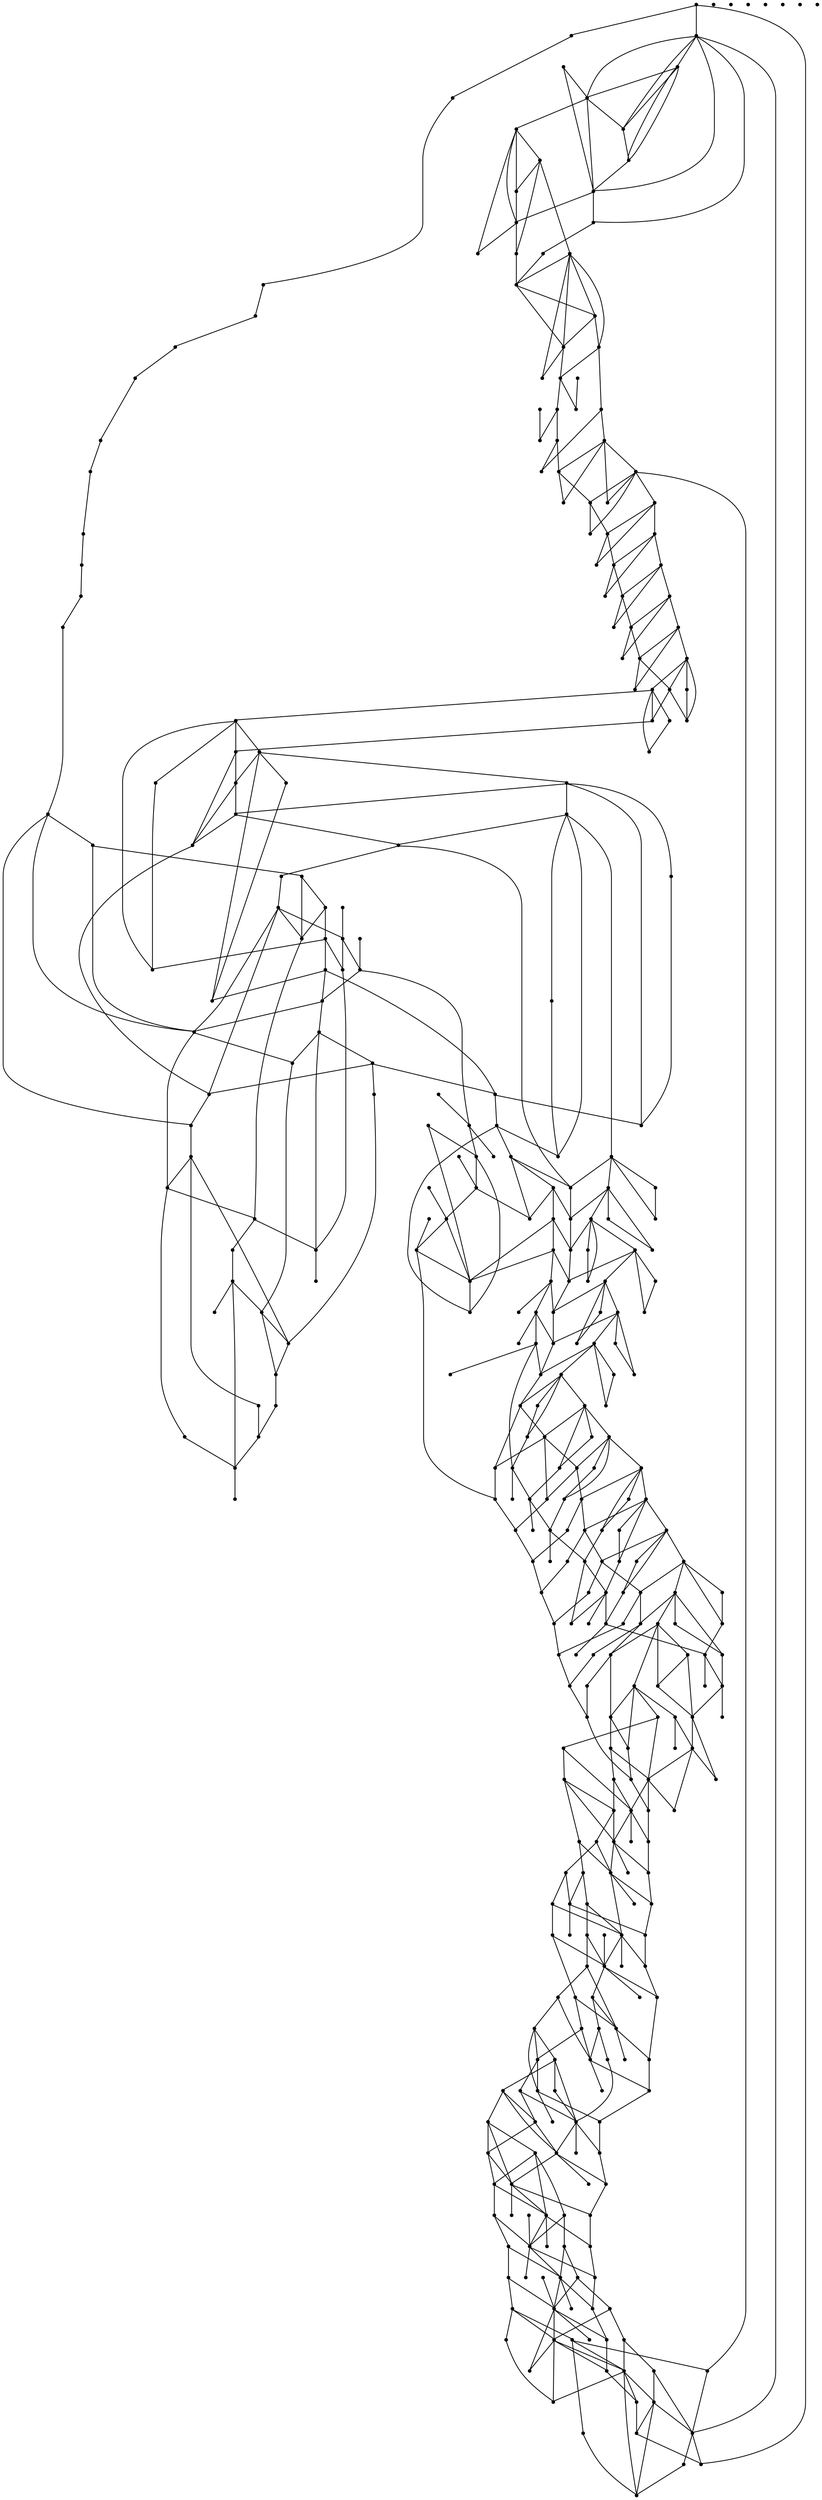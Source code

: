 graph {
  node [shape=point,comment="{\"directed\":false,\"doi\":\"10.1007/978-3-642-00219-9_21\",\"figure\":\"3 (1)\"}"]

  v0 [pos="969.3322741397592,1065.8291379822908"]
  v1 [pos="976.5814411784327,1065.363321276414"]
  v2 [pos="962.1477825253509,1066.2959723106824"]
  v3 [pos="954.897597477048,1066.7596901701238"]
  v4 [pos="947.6474124287449,1067.225443274594"]
  v5 [pos="940.4618550855059,1067.7568330312301"]
  v6 [pos="933.2116859436035,1068.2236673596215"]
  v7 [pos="925.9625348113303,1068.7550571162576"]
  v8 [pos="918.7112999405972,1069.352210727874"]
  v9 [pos="911.5268083261889,1069.9525444098479"]
  v10 [pos="904.2766391842864,1070.5496344200574"]
  v11 [pos="897.0264382295829,1071.1487596752952"]
  v12 [pos="889.8440303536348,1071.8145392052136"]
  v13 [pos="882.592779576501,1072.4783470915104"]
  v14 [pos="875.3415447057679,1073.2109717003307"]
  v15 [pos="868.1580870073894,1073.941370259901"]
  v16 [pos="860.907917865487,1074.7386774997804"]
  v17 [pos="853.6566829947539,1075.5367479565452"]
  v18 [pos="846.4742751188055,1076.4007094711048"]
  v19 [pos="839.2209565096123,1077.3333605053733"]
  v20 [pos="831.972839293369,1078.263785490392"]
  v21 [pos="824.7883476789607,1079.2609919529054"]
  v22 [pos="817.5381626306578,1080.323898668992"]
  v23 [pos="810.286943666325,1081.4556221076016"]
  v24 [pos="803.0377766276514,1082.6519645758635"]
  v25 [pos="795.8533009196436,1083.9148341159912"]
  v26 [pos="788.6030840585397,1085.3112666111085"]
  v27 [pos="973.7209613711335,1046.8784627115167"]
  v28 [pos="973.6896257622298,1049.3074004501086"]
  v29 [pos="966.4718420516613,1046.8784627115167"]
  v30 [pos="959.2206230873285,1046.9451169861973"]
  v31 [pos="950.5390687809434,1047.911095157806"]
  v32 [pos="944.784864789386,1047.0117712608776"]
  v33 [pos="936.1075097727221,1047.911095157806"]
  v34 [pos="930.2865784312404,1047.0774079130438"]
  v35 [pos="923.102086816832,1047.1441257891313"]
  v36 [pos="915.8508678524993,1047.1441257891313"]
  v37 [pos="907.1693135461142,1047.9777494324862"]
  v38 [pos="901.4172091994175,1047.2119884905474"]
  v39 [pos="892.7370864690736,1047.9777494324862"]
  v40 [pos="885.4872036423793,1047.9777494324862"]
  v41 [pos="878.2352529836255,1048.010440555755"]
  v42 [pos="872.4821465336997,1047.4109336920742"]
  v43 [pos="865.2319614853969,1047.4775879667548"]
  v44 [pos="857.9796767922335,1047.544242241435"]
  v45 [pos="850.7962350002555,1047.544242241435"]
  v46 [pos="843.5450001295221,1047.6098788936013"]
  v47 [pos="836.2958489972492,1047.6777415950173"]
  v48 [pos="829.1113573828409,1047.7434418485905"]
  v49 [pos="821.8622062505679,1047.810096123271"]
  v50 [pos="814.610955473434,1047.8767503979516"]
  v51 [pos="807.4285794102868,1047.8767503979516"]
  v52 [pos="800.1773286331531,1047.943404672632"]
  v53 [pos="792.9271435848501,1048.0767132219926"]
  v54 [pos="785.7426360640414,1048.1413322516446"]
  v55 [pos="778.4914170997088,1048.2081137291393"]
  v56 [pos="771.2412320514056,1048.2747680038196"]
  v57 [pos="970.7959652035735,1051.8333939359932"]
  v58 [pos="963.5772589217784,1052.0655390720458"]
  v59 [pos="956.3273442822833,1052.298701830613"]
  v60 [pos="949.1089561284973,1052.5982644582318"]
  v61 [pos="941.8951490180436,1052.8650087597678"]
  v62 [pos="934.6432619848916,1053.130481033161"]
  v63 [pos="927.3933791581974,1053.4301708635942"]
  v64 [pos="920.2082353813703,1053.6965335566872"]
  v65 [pos="912.9569209786348,1054.0257344400325"]
  v66 [pos="905.7050975710846,1054.3259330817227"]
  v67 [pos="901.3852055216944,1049.50736327415"]
  v68 [pos="894.1680580671443,1049.50736327415"]
  v69 [pos="886.9501152925714,1049.5740175488304"]
  v70 [pos="876.8391482153604,1055.5566203098388"]
  v71 [pos="869.5871975566065,1055.8893828719838"]
  v72 [pos="855.1223941714263,1056.5555440103449"]
  v73 [pos="847.9050558400709,1056.9185808422874"]
  v74 [pos="840.6532006197197,1057.3187608959984"]
  v75 [pos="833.4354805347531,1057.7172873131235"]
  v76 [pos="826.1862339640772,1056.0546193277278"]
  v77 [pos="819.0017582560695,1056.586072685771"]
  v78 [pos="811.7505233853361,1057.1186072677356"]
  v79 [pos="804.5013722530631,1057.6520958708074"]
  v80 [pos="797.2501373823299,1058.2492494824241"]
  v81 [pos="790.0666955903519,1058.9141385926425"]
  v82 [pos="782.8144108971885,1059.5789005000465"]
  v83 [pos="775.5652597649153,1060.2436624074508"]
  v84 [pos="768.3807840569075,1060.975332995164"]
  v85 [pos="972.2253779743993,1047.911095157806"]
  v86 [pos="965.0415703352107,1047.911095157806"]
  v87 [pos="957.7902877452761,1047.911095157806"]
  v88 [pos="950.573553857138,1044.883922583676"]
  v89 [pos="943.3213168831758,1047.911095157806"]
  v90 [pos="936.0721498445022,1044.883922583676"]
  v91 [pos="928.8562908083893,1047.911095157806"]
  v92 [pos="921.6385389106217,1047.944422295146"]
  v93 [pos="914.421296017669,1047.944422295146"]
  v94 [pos="907.2027487998785,1044.9505768583563"]
  v95 [pos="899.9222938715025,1047.9777494324862"]
  v96 [pos="892.7023946096731,1045.0184395597723"]
  v97 [pos="885.5199708273243,1045.0184395597723"]
  v98 [pos="878.2687518629916,1045.0184395597723"]
  v99 [pos="871.0508409012195,1048.010440555755"]
  v100 [pos="863.7989856808684,1048.010440555755"]
  v101 [pos="856.5490074157715,1048.010440555755"]
  v102 [pos="849.3347231133039,1048.077349236064"]
  v103 [pos="842.1167803387309,1048.077349236064"]
  v104 [pos="834.8648933055788,1048.077349236064"]
  v105 [pos="827.6488115798595,1045.150794088026"]
  v106 [pos="820.3975608027258,1045.2174483627064"]
  v107 [pos="813.2141190107478,1045.2174483627064"]
  v108 [pos="805.9629000464149,1045.2174483627064"]
  v109 [pos="798.7137330077414,1045.284102637387"]
  v110 [pos="791.5292413933332,1045.2841026373867"]
  v111 [pos="784.2800902610602,1045.2841026373867"]
  v112 [pos="777.0288712967273,1045.3487216670387"]
  v113 [pos="769.7776205195936,1045.3487216670387"]
  v114 [pos="762.5952126436455,1045.415375941719"]
  v115 [pos="755.3439777729124,1045.415375941719"]
  v116 [pos="748.0938086310098,1045.415375941719"]
  v117 [pos="740.9093170166016,1045.4810125938855"]
  v118 [pos="733.659116061898,1045.4810125938855"]
  v119 [pos="726.409964929625,1045.5488116938943"]
  v120 [pos="719.2254574088163,1045.548811693894"]
  v121 [pos="761.1316170182339,1061.7734034519287"]
  v122 [pos="753.8803980539011,1062.6383825890025"]
  v123 [pos="746.6969403555227,1063.503234523262"]
  v124 [pos="739.4467553072196,1064.4327054871737"]
  v125 [pos="732.195504530086,1065.4299755510942"]
  v126 [pos="725.0130966541379,1066.493899889695"]
  v127 [pos="717.7618617834047,1067.6254961254904"]
  v128 [pos="710.5116926415021,1068.8886200712468"]
  v129 [pos="703.3261512046636,1070.1514896113747"]
  v130 [pos="696.0770000723905,1071.547922106492"]
  v131 [pos="688.8257811080578,1072.945181419902"]
  v132 [pos="681.5766299757846,1074.540495515139"]
  v133 [pos="674.392122454976,1076.2015734653564"]
  v134 [pos="667.1419374066729,1077.9971047902632"]
  v135 [pos="764.0567245305971,1048.3415494813144"]
  v136 [pos="756.8075733983239,1048.4738404081609"]
  v137 [pos="749.5563385275906,1048.5415123053558"]
  v138 [pos="742.307203301718,1048.6749480575306"]
  v139 [pos="735.1227116873097,1048.740648311104"]
  v140 [pos="727.8714768165765,1048.874020461872"]
  v141 [pos="720.6223256843034,1049.0073290112327"]
  v142 [pos="713.4378499762956,1049.1396199380792"]
  v143 [pos="706.1876331151918,1049.2730556902543"]
  v144 [pos="698.9374480668887,1049.4064914424293"]
  v145 [pos="691.7529564524806,1049.5377647467617"]
  v146 [pos="684.5038053202074,1049.7367099482888"]
  v147 [pos="677.2525704494742,1049.937944800473"]
  v148 [pos="670.0680947414664,1050.1368900019997"]
  v149 [pos="662.8178778803625,1050.3370436302623"]
  v150 [pos="711.9742384444835,1045.6155931713888"]
  v151 [pos="704.7240533961806,1045.6822474460694"]
  v152 [pos="697.540595697802,1045.6822474460691"]
  v153 [pos="690.2893767334693,1045.7478840982355"]
  v154 [pos="683.0402096947959,1045.814538372916"]
  v155 [pos="675.855733986788,1045.8822102701106"]
  v156 [pos="668.6055171256841,1045.9478469222768"]
  v157 [pos="661.3553320773811,1046.0145647983643"]
  v158 [pos="654.1041131130485,1046.148000550539"]
  v159 [pos="646.9196214986401,1046.2147184266269"]
  v160 [pos="639.6704544599665,1046.3480269759875"]
  v161 [pos="632.4192354956339,1046.5470993803292"]
  v162 [pos="781.3528990102369,1086.8408804527721"]
  v163 [pos="774.1673734797987,1088.504057249425"]
  v164 [pos="766.9192562635554,1090.2983801475964"]
  v165 [pos="759.6680213928222,1092.227283623271"]
  v166 [pos="752.4835456848144,1094.4207689526388"]
  v167 [pos="745.2323267204818,1096.748580453882"]
  v168 [pos="737.9831437754076,1099.3412282144466"]
  v169 [pos="730.7986680673998,1102.2674017540417"]
  v170 [pos="723.5495010287261,1105.45815714733"]
  v171 [pos="716.2982820643934,1109.048965391515"]
  v172 [pos="709.0480970160905,1113.0389360668967"]
  v173 [pos="701.8646393177121,1117.6271415778165"]
  v174 [pos="694.6133885405785,1122.7466096425583"]
  v175 [pos="687.3621695762456,1128.5320480414396"]
  v176 [pos="680.1797617002975,1135.0480758041126"]
  v177 [pos="672.9285268295644,1142.4955461743186"]
  v178 [pos="665.6783576876618,1150.9402866084451"]
  v179 [pos="658.4948999892833,1160.5812423080188"]
  v180 [pos="651.2436651185501,1171.5529938505438"]
  v181 [pos="643.994513986277,1184.1199958868986"]
  v182 [pos="636.8100064654683,1198.481511625646"]
  v183 [pos="629.558771594735,1214.5727312329122"]
  v184 [pos="622.3086024528326,1232.525118817252"]
  v185 [pos="615.125144754454,1252.2072102701104"]
  v186 [pos="655.5676928320596,1050.602706707877"]
  v187 [pos="648.3164738677268,1050.869578212227"]
  v188 [pos="641.1340500853781,1051.133142443406"]
  v189 [pos="633.8828311210455,1051.4666046210293"]
  v190 [pos="626.6326460727425,1051.865703450819"]
  v191 [pos="619.4491883743641,1052.3303753313676"]
  v192 [pos="612.1969036812005,1052.796192037245"]
  v193 [pos="659.89175235837,1079.926962287045"]
  v194 [pos="652.7072607439617,1082.0526485164041"]
  v195 [pos="645.4560258732286,1084.315014169702"]
  v196 [pos="638.2068747409554,1086.707444700597"]
  v197 [pos="631.0223672201467,1089.3678279597634"]
  v198 [pos="623.7721821718437,1092.227283623271"]
  v199 [pos="616.5209632075109,1095.3524023643931"]
  v200 [pos="609.3375055091326,1098.809774856403"]
  v201 [pos="602.0883543768593,1102.5340188527632"]
  v202 [pos="594.8371195061262,1106.6564076578059"]
  v203 [pos="587.5869503642238,1111.2435955462113"]
  v204 [pos="580.4024269370145,1116.3641448348744"]
  v205 [pos="573.1512079726817,1122.4142922902633"]
  v206 [pos="565.9010229243788,1130.8590327243896"]
  v207 [pos="625.2011972826581,1049.7721995334718"]
  v208 [pos="617.985576842552,1047.0117712608776"]
  v209 [pos="610.7696382744367,1050.5710332071221"]
  v210 [pos="599.1611790324366,1049.2730556902543"]
  v211 [pos="591.9766715116278,1051.7322676986437"]
  v212 [pos="584.7264864633249,1055.3232031456432"]
  v213 [pos="577.4752674989921,1060.6438424611617"]
  v214 [pos="570.2907599781835,1068.888620071247"]
  v215 [pos="561.6125619222951,1072.0802658842351"]
  v216 [pos="625.2357937036559,1046.7471894071846"]
  v217 [pos="589.0830109529717,1053.194209643113"]
  v218 [pos="581.8660384688267,1050.8027967347325"]
  v219 [pos="574.614787691693,1053.1297178162754"]
  v220 [pos="567.3635687273602,1057.3187608959984"]
  v221 [pos="560.1154833239178,1065.2310303495672"]
  v222 [pos="976.4135968407919,1071.7468673080189"]
  v223 [pos="969.3655662359192,1072.0136116095546"]
  v224 [pos="966.4384386106979,1049.3074004501086"]
  v225 [pos="962.1143472715864,1072.3449749407428"]
  v226 [pos="959.2532630210699,1049.3743091304177"]
  v227 [pos="954.8631283072538,1072.6117192422785"]
  v228 [pos="952.0034120071766,1049.3743091304177"]
  v229 [pos="947.6793524808661,1072.9453722241233"]
  v230 [pos="940.4315692990324,1073.3099354898372"]
  v231 [pos="952.7678895196249,1213.1096444631148"]
  v232 [pos="952.7678895196249,1222.419364034315"]
  v233 [pos="952.7678895196249,1231.7278751787796"]
  v234 [pos="952.7678895196249,1241.0365135260586"]
  v235 [pos="952.7678895196249,1250.3462330972588"]
  v236 [pos="937.5710894917332,1049.4075090649435"]
  v237 [pos="933.1803503346997,1073.6433340660533"]
  v238 [pos="925.9951747450717,1074.0081517373956"]
  v239 [pos="918.7452601055766,1074.406169343264"]
  v240 [pos="911.4933730724244,1074.7730222596347"]
  v241 [pos="908.6329250779263,1049.47403613681"]
  v242 [pos="904.3088973644167,1075.171039865503"]
  v243 [pos="898.5253937832144,1054.6243508840132"]
  v244 [pos="897.0611778081849,1075.604547056554"]
  v245 [pos="891.2741748188816,1054.9240407144466"]
  v246 [pos="889.8071593173714,1076.0358917997626"]
  v247 [pos="884.0229558545489,1055.2242393561369"]
  v248 [pos="882.5928750149039,1076.5006908831253"]
  v249 [pos="879.6988963282386,1049.5740175488304"]
  v250 [pos="875.374836801928,1076.9675252115167"]
  v251 [pos="868.122981581577,1077.530270461872"]
  v252 [pos="862.3359785922737,1056.2225270425715"]
  v253 [pos="860.9058659398279,1078.0970862022837"]
  v254 [pos="853.6920270165731,1078.6972290800359"]
  v255 [pos="846.4408716778422,1079.36021014804"]
  v256 [pos="839.1889210190884,1080.0936615751532"]
  v257 [pos="832.0051451927006,1080.889823989704"]
  v258 [pos="826.216806065759,1058.150412895732"]
  v259 [pos="827.6478094766305,1048.1104219677757"]
  v260 [pos="829.0779221290766,1049.7701642884433"]
  v261 [pos="824.753862602766,1081.8881116761386"]
  v262 [pos="818.9669232390647,1058.6500655502064"]
  v263 [pos="820.4298667020576,1048.1104219677757"]
  v264 [pos="821.860170231309,1049.8034914257835"]
  v265 [pos="811.7192036828328,1059.2798466836848"]
  v266 [pos="813.1827515890432,1048.1440035107444"]
  v267 [pos="814.6428637127543,1049.8368185631236"]
  v268 [pos="817.5068111153535,1083.117654078926"]
  v269 [pos="804.5346643492232,1059.9112814537489"]
  v270 [pos="805.930928181493,1048.1772034452702"]
  v271 [pos="807.3951441565225,1049.8701457004638"]
  v272 [pos="810.3188041864439,1084.4139779592088"]
  v273 [pos="797.2827773160712,1060.5782058089953"]
  v274 [pos="798.7470251039017,1048.1772034452702"]
  v275 [pos="800.1774240715558,1049.9034728378042"]
  v276 [pos="803.071084630212,1085.8124456993542"]
  v277 [pos="790.032894489377,1061.2410596741856"]
  v278 [pos="791.4958061395689,1048.1772034452702"]
  v279 [pos="792.9587496025617,1049.9367999751444"]
  v280 [pos="795.8198656658793,1087.042115304956"]
  v281 [pos="788.6346900762513,1088.0027509583651"]
  v282 [pos="782.847718899749,1062.0064390076816"]
  v283 [pos="784.2445871752361,1048.243984922765"]
  v284 [pos="785.7088349630666,1050.0034542498247"]
  v285 [pos="775.6006674123364,1062.7393816235374"]
  v286 [pos="777.0607795360476,1048.243984922765"]
  v287 [pos="778.4611154068348,1050.0034542498247"]
  v288 [pos="781.3848072495571,1089.1011472596347"]
  v289 [pos="768.3488121919853,1063.5355440380881"]
  v290 [pos="769.8130281670149,1048.243984922765"]
  v291 [pos="771.2766078860261,1050.0702357273194"]
  v292 [pos="774.1370876933253,1090.2014516031184"]
  v293 [pos="762.5617773898812,1048.277184857291"]
  v294 [pos="764.0246890400731,1050.1035628646596"]
  v295 [pos="766.919272169956,1091.3623044861972"]
  v296 [pos="738.0144157587094,1099.3736649320867"]
  v297 [pos="761.1316647374351,1064.3685952687788"]
  v298 [pos="755.3766336130541,1048.3106391974454"]
  v299 [pos="756.7748062133788,1050.1703443421543"]
  v300 [pos="759.7006613265636,1092.627463676982"]
  v301 [pos="753.9136901500613,1065.2310303495674"]
  v302 [pos="748.1260509047397,1048.3439663347856"]
  v303 [pos="749.589630623751,1050.2369986168346"]
  v304 [pos="752.45011043105,1094.056968903811"]
  v305 [pos="730.767332458496,1102.8978189015913"]
  v306 [pos="746.6624393729276,1066.0947374584982"]
  v307 [pos="740.8748637532078,1048.3439663347856"]
  v308 [pos="742.3383798466173,1050.2703257541748"]
  v309 [pos="745.1988914667174,1096.1161280613037"]
  v310 [pos="723.5161134941634,1106.5574438682995"]
  v311 [pos="739.444719287961,1067.0270068843238"]
  v312 [pos="733.6612157067586,1048.4104934066518"]
  v313 [pos="735.0913919848065,1050.3369800288551"]
  v314 [pos="716.3315741605536,1110.411053126778"]
  v315 [pos="732.2309121775072,1068.023132122916"]
  v316 [pos="726.4432729321857,1048.4104934066518"]
  v317 [pos="727.9068526511969,1050.4036343035355"]
  v318 [pos="709.0803870090218,1114.437276604228"]
  v319 [pos="724.9796932131744,1068.9898735114102"]
  v320 [pos="719.1920539678529,1048.443820543992"]
  v321 [pos="720.6556336868641,1050.5037429183703"]
  v322 [pos="701.8291362318881,1118.757847393912"]
  v323 [pos="717.7284742488416,1070.019198684528"]
  v324 [pos="711.9743020700853,1048.443820543992"]
  v325 [pos="713.4044147225313,1050.5370700557105"]
  v326 [pos="694.6487961879996,1123.3782352168434"]
  v327 [pos="710.5439031024312,1071.115941349212"]
  v328 [pos="687.3975772236668,1128.496622057664"]
  v329 [pos="704.7562638571096,1048.507167545501"]
  v330 [pos="706.1866946375646,1050.636033845217"]
  v331 [pos="680.1463582593341,1134.1842414923672"]
  v332 [pos="696.0456962762876,1073.508371880107"]
  v333 [pos="697.5050448927768,1048.5404946828414"]
  v334 [pos="698.968656424589,1050.7026881198976"]
  v335 [pos="672.9285745487657,1140.6344417986527"]
  v336 [pos="690.258057030966,1048.6071489575218"]
  v337 [pos="691.7216367499773,1050.8362510748868"]
  v338 [pos="665.7105681485907,1147.980913134324"]
  v339 [pos="683.0735176973565,1048.640603297676"]
  v340 [pos="684.5038212266079,1050.9359780812788"]
  v341 [pos="658.4592537458552,1156.4256535684503"]
  v342 [pos="675.8222987330237,1048.7072575723566"]
  v343 [pos="677.2858784520349,1051.0359594932993"]
  v344 [pos="651.2457965762117,1166.2020802652278"]
  v345 [pos="670.0346594877021,1051.2027223828147"]
  v346 [pos="668.5710797686909,1048.7405847096968"]
  v347 [pos="644.027694737634,1177.5373774509521"]
  v348 [pos="662.7833132721656,1051.336285337804"]
  v349 [pos="636.7768257141113,1190.56917857067"]
  v350 [pos="655.599155692167,1051.5331952943027"]
  v351 [pos="629.5252568089684,1206.560480367323"]
  v352 [pos="648.3517542639444,1051.8646858283048"]
  v353 [pos="641.1008852404217,1052.164757267181"]
  v354 [pos="622.3410674161689,1222.8496911550092"]
  v355 [pos="633.9159959660019,1052.5314829807373"]
  v356 [pos="615.089498511026,1233.9870607617208"]
  v357 [pos="626.6650951296783,1052.996663672543"]
  v358 [pos="617.9835726360941,1050.1047076899881"]
  v359 [pos="619.4135580373364,1053.496570732646"]
  v360 [pos="616.5530782300373,1095.3179304017244"]
  v361 [pos="612.2001008676928,1054.0591887801868"]
  v362 [pos="603.5187374381132,1051.1665967835606"]
  v363 [pos="604.9467186328976,1053.4620987699773"]
  v364 [pos="604.9819990291152,1054.7245867016625"]
  v365 [pos="597.764294850549,1054.2602964295565"]
  v366 [pos="597.7310663799906,1055.5913466781362"]
  v367 [pos="596.2672003457712,1052.0001568255084"]
  v368 [pos="590.5130758862163,1055.2565488709627"]
  v369 [pos="590.5130917926167,1056.7205260604603"]
  v370 [pos="581.8314420478288,1055.026693385567"]
  v371 [pos="583.29502176684,1058.2170671704125"]
  v372 [pos="576.0438028025072,1060.4448972596347"]
  v373 [pos="568.7971330687058,1064.233760285647"]
  v374 [pos="568.8271802591723,1062.4371477368186"]
  v375 [pos="574.5805093987044,1057.983777209031"]
  v376 [pos="567.3998830396075,1062.9019468201816"]
  v377 [pos="561.579063042929,1070.0848353366941"]
  v378 [pos="558.7185991420303,1146.950188730249"]

  v0 -- v1 [id="-1",pos="969.3322741397592,1065.8291379822908 971.7506687014074,1065.6764765764922 974.1666791131182,1065.5197402826743 976.5814411784327,1065.363321276414"]
  v2 -- v0 [id="-2",pos="962.1477825253509,1066.2959723106824 964.5449736258647,1066.1463022422072 966.9397944593943,1065.9897651604297 969.3322741397592,1065.8291379822908"]
  v378 -- v1 [id="-3",pos="558.7185991420303,1146.950188730249 557.2560533390489,1259.1881007175537 557.2560533390489,1259.1881007175537 557.2560533390489,1259.1881007175537 976.5803913560025,1259.1881007175537 976.5803913560025,1259.1881007175537 976.5803913560025,1259.1881007175537 976.5814411784327,1065.363321276414 976.5814411784327,1065.363321276414 976.5814411784327,1065.363321276414"]
  v215 -- v28 [id="-4",pos="561.6125619222951,1072.0802658842351 557.2560533390489,970.6122345732001 557.2560533390489,970.6122345732001 557.2560533390489,970.6122345732001 976.5803913560025,970.6122345732001 976.5803913560025,970.6122345732001 976.5803913560025,970.6122345732001 973.6896257622298,1049.3074004501086 973.6896257622298,1049.3074004501086 973.6896257622298,1049.3074004501086"]
  v378 -- v215 [id="-6",pos="558.7185991420303,1146.950188730249 561.6125619222951,1072.0802658842351 561.6125619222951,1072.0802658842351 561.6125619222951,1072.0802658842351"]
  v3 -- v2 [id="-7",pos="954.897597477048,1066.7596901701238 957.3172833161613,1066.6227663139798 959.7337316255598,1066.4627943984856 962.1477825253509,1066.2959723106824"]
  v4 -- v3 [id="-8",pos="947.6474124287449,1067.225443274594 950.0683357469698,1067.1084001348802 952.4845831354834,1066.9455713472105 954.897597477048,1066.7596901701238"]
  v5 -- v4 [id="-9",pos="940.4618550855059,1067.7568330312301 942.859982707431,1067.6015183169516 945.2560226489331,1067.436391994786 947.6474124287449,1067.225443274594"]
  v6 -- v5 [id="-11",pos="933.2116859436035,1068.2236673596215 935.6326065773237,1068.1085917466326 938.0482828119249,1067.937601394708 940.4618550855059,1067.7568330312301"]
  v7 -- v6 [id="-13",pos="925.9625348113303,1068.7550571162576 928.3839641407592,1068.6324046867833 930.8004468623922,1068.4559945400295 933.2116859436035,1068.2236673596215"]
  v378 -- v206 [id="-16",pos="558.7185991420303,1146.950188730249 565.9010229243788,1130.8590327243896 565.9010229243788,1130.8590327243896 565.9010229243788,1130.8590327243896"]
  v221 -- v377 [id="-23",pos="560.1154833239178,1065.2310303495672 559.782944115927,1084.9121041799117 559.782944115927,1084.9121041799117 559.782944115927,1084.9121041799117 560.5150202906409,1084.9121041799117 560.5150202906409,1084.9121041799117 560.5150202906409,1084.9121041799117 561.579063042929,1070.0848353366941 561.579063042929,1070.0848353366941 561.579063042929,1070.0848353366941"]
  v376 -- v221 [id="-26",pos="567.3998830396075,1062.9019468201816 560.1154833239178,1065.2310303495672 560.1154833239178,1065.2310303495672 560.1154833239178,1065.2310303495672"]
  v221 -- v377 [id="-28",pos="560.1154833239178,1065.2310303495672 561.579063042929,1070.0848353366941 561.579063042929,1070.0848353366941 561.579063042929,1070.0848353366941"]
  v377 -- v374 [id="-36",pos="561.579063042929,1070.0848353366941 568.8271802591723,1062.4371477368186 568.8271802591723,1062.4371477368186 568.8271802591723,1062.4371477368186"]
  v376 -- v377 [id="-43",pos="567.3998830396075,1062.9019468201816 561.579063042929,1070.0848353366941 561.579063042929,1070.0848353366941 561.579063042929,1070.0848353366941"]
  v220 -- v215 [id="-60",pos="567.3635687273602,1057.3187608959984 561.6125619222951,1072.0802658842351 561.6125619222951,1072.0802658842351 561.6125619222951,1072.0802658842351"]
  v220 -- v376 [id="-62",pos="567.3635687273602,1057.3187608959984 567.3998830396075,1062.9019468201816 567.3998830396075,1062.9019468201816 567.3998830396075,1062.9019468201816"]
  v376 -- v215 [id="-63",pos="567.3998830396075,1062.9019468201816 561.6125619222951,1072.0802658842351 561.6125619222951,1072.0802658842351 561.6125619222951,1072.0802658842351"]
  v375 -- v220 [id="-70",pos="574.5805093987044,1057.983777209031 567.3635687273602,1057.3187608959984 567.3635687273602,1057.3187608959984 567.3635687273602,1057.3187608959984"]
  v220 -- v374 [id="-71",pos="567.3635687273602,1057.3187608959984 568.8271802591723,1062.4371477368186 568.8271802591723,1062.4371477368186 568.8271802591723,1062.4371477368186"]
  v374 -- v215 [id="-72",pos="568.8271802591723,1062.4371477368186 561.6125619222951,1072.0802658842351 561.6125619222951,1072.0802658842351 561.6125619222951,1072.0802658842351"]
  v374 -- v372 [id="-73",pos="568.8271802591723,1062.4371477368186 576.0438028025072,1060.4448972596347 576.0438028025072,1060.4448972596347 576.0438028025072,1060.4448972596347"]
  v374 -- v214 [id="-76",pos="568.8271802591723,1062.4371477368186 570.2907599781835,1068.888620071247 570.2907599781835,1068.888620071247 570.2907599781835,1068.888620071247"]
  v214 -- v215 [id="-77",pos="570.2907599781835,1068.888620071247 561.6125619222951,1072.0802658842351 561.6125619222951,1072.0802658842351 561.6125619222951,1072.0802658842351"]
  v375 -- v374 [id="-82",pos="574.5805093987044,1057.983777209031 568.8271802591723,1062.4371477368186 568.8271802591723,1062.4371477368186 568.8271802591723,1062.4371477368186"]
  v219 -- v373 [id="-100",pos="574.614787691693,1053.1297178162754 568.7971330687058,1064.233760285647 568.7971330687058,1064.233760285647 568.7971330687058,1064.233760285647"]
  v370 -- v219 [id="-107",pos="581.8314420478288,1055.026693385567 574.614787691693,1053.1297178162754 574.614787691693,1053.1297178162754 574.614787691693,1053.1297178162754"]
  v219 -- v372 [id="-108",pos="574.614787691693,1053.1297178162754 576.0438028025072,1060.4448972596347 576.0438028025072,1060.4448972596347 576.0438028025072,1060.4448972596347"]
  v372 -- v373 [id="-109",pos="576.0438028025072,1060.4448972596347 568.7971330687058,1064.233760285647 568.7971330687058,1064.233760285647 568.7971330687058,1064.233760285647"]
  v372 -- v371 [id="-110",pos="576.0438028025072,1060.4448972596347 583.29502176684,1058.2170671704125 583.29502176684,1058.2170671704125 583.29502176684,1058.2170671704125"]
  v370 -- v372 [id="-117",pos="581.8314420478288,1055.026693385567 576.0438028025072,1060.4448972596347 576.0438028025072,1060.4448972596347 576.0438028025072,1060.4448972596347"]
  v218 -- v371 [id="-132",pos="581.8660384688267,1050.8027967347325 583.29502176684,1058.2170671704125 583.29502176684,1058.2170671704125 583.29502176684,1058.2170671704125"]
  v371 -- v212 [id="-142",pos="583.29502176684,1058.2170671704125 584.7264864633249,1055.3232031456432 584.7264864633249,1055.3232031456432 584.7264864633249,1055.3232031456432"]
  v212 -- v368 [id="-143",pos="584.7264864633249,1055.3232031456432 590.5130758862163,1055.2565488709627 590.5130758862163,1055.2565488709627 590.5130758862163,1055.2565488709627"]
  v218 -- v370 [id="-145",pos="581.8660384688267,1050.8027967347325 581.8314420478288,1055.026693385567 581.8314420478288,1055.026693385567 581.8314420478288,1055.026693385567"]
  v217 -- v212 [id="-150",pos="589.0830109529717,1053.194209643113 584.7264864633249,1055.3232031456432 584.7264864633249,1055.3232031456432 584.7264864633249,1055.3232031456432"]
  v217 -- v369 [id="-165",pos="589.0830109529717,1053.194209643113 590.5130917926167,1056.7205260604603 590.5130917926167,1056.7205260604603 590.5130917926167,1056.7205260604603"]
  v368 -- v369 [id="-167",pos="590.5130758862163,1055.2565488709627 590.5130917926167,1056.7205260604603 590.5130917926167,1056.7205260604603 590.5130917926167,1056.7205260604603"]
  v217 -- v368 [id="-172",pos="589.0830109529717,1053.194209643113 590.5130758862163,1055.2565488709627 590.5130758862163,1055.2565488709627 590.5130758862163,1055.2565488709627"]
  v368 -- v365 [id="-174",pos="590.5130758862163,1055.2565488709627 597.764294850549,1054.2602964295565 597.764294850549,1054.2602964295565 597.764294850549,1054.2602964295565"]
  v217 -- v211 [id="-175",pos="589.0830109529717,1053.194209643113 591.9766715116278,1051.7322676986437 591.9766715116278,1051.7322676986437 591.9766715116278,1051.7322676986437"]
  v211 -- v368 [id="-176",pos="591.9766715116278,1051.7322676986437 590.5130758862163,1055.2565488709627 590.5130758862163,1055.2565488709627 590.5130758862163,1055.2565488709627"]
  v367 -- v366 [id="-197",pos="596.2672003457712,1052.0001568255084 597.7310663799906,1055.5913466781362 597.7310663799906,1055.5913466781362 597.7310663799906,1055.5913466781362"]
  v365 -- v366 [id="-199",pos="597.764294850549,1054.2602964295565 597.7310663799906,1055.5913466781362 597.7310663799906,1055.5913466781362 597.7310663799906,1055.5913466781362"]
  v365 -- v363 [id="-206",pos="597.764294850549,1054.2602964295565 604.9467186328976,1053.4620987699773 604.9467186328976,1053.4620987699773 604.9467186328976,1053.4620987699773"]
  v210 -- v365 [id="-208",pos="599.1611790324366,1049.2730556902543 597.764294850549,1054.2602964295565 597.764294850549,1054.2602964295565 597.764294850549,1054.2602964295565"]
  v362 -- v364 [id="-229",pos="603.5187374381132,1051.1665967835606 604.9819990291152,1054.7245867016625 604.9819990291152,1054.7245867016625 604.9819990291152,1054.7245867016625"]
  v363 -- v364 [id="-231",pos="604.9467186328976,1053.4620987699773 604.9819990291152,1054.7245867016625 604.9819990291152,1054.7245867016625 604.9819990291152,1054.7245867016625"]
  v363 -- v192 [id="-238",pos="604.9467186328976,1053.4620987699773 612.1969036812005,1052.796192037245 612.1969036812005,1052.796192037245 612.1969036812005,1052.796192037245"]
  v209 -- v361 [id="-264",pos="610.7696382744367,1050.5710332071221 612.2001008676928,1054.0591887801868 612.2001008676928,1054.0591887801868 612.2001008676928,1054.0591887801868"]
  v192 -- v361 [id="-266",pos="612.1969036812005,1052.796192037245 612.2001008676928,1054.0591887801868 612.2001008676928,1054.0591887801868 612.2001008676928,1054.0591887801868"]
  v351 -- v185 [id="-283",pos="629.5252568089684,1206.560480367323 615.125144754454,1252.2072102701104 615.125144754454,1252.2072102701104 615.125144754454,1252.2072102701104"]
  v208 -- v359 [id="-300",pos="617.985576842552,1047.0117712608776 619.4135580373364,1053.496570732646 619.4135580373364,1053.496570732646 619.4135580373364,1053.496570732646"]
  v208 -- v191 [id="-302",pos="617.985576842552,1047.0117712608776 619.4491883743641,1052.3303753313676 619.4491883743641,1052.3303753313676 619.4491883743641,1052.3303753313676"]
  v191 -- v359 [id="-303",pos="619.4491883743641,1052.3303753313676 619.4135580373364,1053.496570732646 619.4135580373364,1053.496570732646 619.4135580373364,1053.496570732646"]
  v349 -- v184 [id="-325",pos="636.7768257141113,1190.56917857067 622.3086024528326,1232.525118817252 622.3086024528326,1232.525118817252 622.3086024528326,1232.525118817252"]
  v216 -- v27 [id="-342",pos="625.2357937036559,1046.7471894071846 625.0356434666833,1043.2885448870318 625.0356434666833,1043.2885448870318 625.0356434666833,1043.2885448870318 627.8960596483807,1044.551668832788 627.8960596483807,1044.551668832788 627.8960596483807,1044.551668832788 652.1015927336937,1043.02192778831 676.3404656343681,1042.8092446828414 700.3999779634697,1042.5591639499755 792.4559800968614,1041.7130108294145 884.5202535584915,1042.059002484244 976.5803913560025,1041.8254581172341 975.3169141547623,1041.892366797543 975.3169141547623,1041.892366797543 975.3169141547623,1041.892366797543 975.1168116369912,1041.892366797543 975.1168116369912,1041.892366797543 975.1168116369912,1041.892366797543 975.1168116369912,1041.892366797543 975.1168116369912,1041.892366797543 975.1168116369912,1041.892366797543 974.9166454936183,1041.892366797543 974.9166454936183,1041.892366797543 974.9166454936183,1041.892366797543 973.7209613711335,1046.8784627115167 973.7209613711335,1046.8784627115167 973.7209613711335,1046.8784627115167"]
  v216 -- v357 [id="-343",pos="625.2357937036559,1046.7471894071846 626.6650951296783,1052.996663672543 626.6650951296783,1052.996663672543 626.6650951296783,1052.996663672543"]
  v190 -- v357 [id="-344",pos="626.6326460727425,1051.865703450819 626.6650951296783,1052.996663672543 626.6650951296783,1052.996663672543 626.6650951296783,1052.996663672543"]
  v216 -- v207 [id="-345",pos="625.2357937036559,1046.7471894071846 626.4324799293695,1044.7516316568292 626.4324799293695,1044.7516316568292 626.4324799293695,1044.7516316568292 628.0962257917537,1044.551668832788 628.0962257917537,1044.551668832788 628.0962257917537,1044.551668832788 626.9759590949095,1044.7781860411178 625.8630368928664,1044.8747673586781 625.2011972826581,1049.7721995334718"]
  v216 -- v190 [id="-346",pos="625.2357937036559,1046.7471894071846 626.6326460727425,1051.865703450819 626.6326460727425,1051.865703450819 626.6326460727425,1051.865703450819"]
  v347 -- v183 [id="-356",pos="644.027694737634,1177.5373774509521 629.558771594735,1214.5727312329122 629.558771594735,1214.5727312329122 629.558771594735,1214.5727312329122"]
  v183 -- v356 [id="-357",pos="629.558771594735,1214.5727312329122 615.089498511026,1233.9870607617208 615.089498511026,1233.9870607617208 615.089498511026,1233.9870607617208"]
  v161 -- v355 [id="-373",pos="632.4192354956339,1046.5470993803292 633.9159959660019,1052.5314829807373 633.9159959660019,1052.5314829807373 633.9159959660019,1052.5314829807373"]
  v161 -- v189 [id="-374",pos="632.4192354956339,1046.5470993803292 633.8828311210455,1051.4666046210293 633.8828311210455,1051.4666046210293 633.8828311210455,1051.4666046210293"]
  v189 -- v355 [id="-375",pos="633.8828311210455,1051.4666046210293 633.9159959660019,1052.5314829807373 633.9159959660019,1052.5314829807373 633.9159959660019,1052.5314829807373"]
  v344 -- v182 [id="-394",pos="651.2457965762117,1166.2020802652278 636.8100064654683,1198.481511625646 636.8100064654683,1198.481511625646 636.8100064654683,1198.481511625646"]
  v182 -- v354 [id="-395",pos="636.8100064654683,1198.481511625646 622.3410674161689,1222.8496911550092 622.3410674161689,1222.8496911550092 622.3410674161689,1222.8496911550092"]
  v160 -- v353 [id="-411",pos="639.6704544599665,1046.3480269759875 641.1008852404217,1052.164757267181 641.1008852404217,1052.164757267181 641.1008852404217,1052.164757267181"]
  v160 -- v188 [id="-412",pos="639.6704544599665,1046.3480269759875 641.1340500853781,1051.133142443406 641.1340500853781,1051.133142443406 641.1340500853781,1051.133142443406"]
  v188 -- v353 [id="-413",pos="641.1340500853781,1051.133142443406 641.1008852404217,1052.164757267181 641.1008852404217,1052.164757267181 641.1008852404217,1052.164757267181"]
  v338 -- v181 [id="-432",pos="665.7105681485907,1147.980913134324 643.994513986277,1184.1199958868986 643.994513986277,1184.1199958868986 643.994513986277,1184.1199958868986"]
  v181 -- v351 [id="-433",pos="643.994513986277,1184.1199958868986 629.5252568089684,1206.560480367323 629.5252568089684,1206.560480367323 629.5252568089684,1206.560480367323"]
  v159 -- v352 [id="-449",pos="646.9196214986401,1046.2147184266269 648.3517542639444,1051.8646858283048 648.3517542639444,1051.8646858283048 648.3517542639444,1051.8646858283048"]
  v159 -- v187 [id="-450",pos="646.9196214986401,1046.2147184266269 648.3164738677268,1050.869578212227 648.3164738677268,1050.869578212227 648.3164738677268,1050.869578212227"]
  v187 -- v352 [id="-451",pos="648.3164738677268,1050.869578212227 648.3517542639444,1051.8646858283048 648.3517542639444,1051.8646858283048 648.3517542639444,1051.8646858283048"]
  v335 -- v180 [id="-470",pos="672.9285745487657,1140.6344417986527 651.2436651185501,1171.5529938505438 651.2436651185501,1171.5529938505438 651.2436651185501,1171.5529938505438"]
  v180 -- v351 [id="-471",pos="651.2436651185501,1171.5529938505438 629.5252568089684,1206.560480367323 629.5252568089684,1206.560480367323 629.5252568089684,1206.560480367323"]
  v158 -- v350 [id="-487",pos="654.1041131130485,1046.148000550539 655.599155692167,1051.5331952943027 655.599155692167,1051.5331952943027 655.599155692167,1051.5331952943027"]
  v158 -- v186 [id="-488",pos="654.1041131130485,1046.148000550539 655.5676928320596,1050.602706707877 655.5676928320596,1050.602706707877 655.5676928320596,1050.602706707877"]
  v186 -- v350 [id="-489",pos="655.5676928320596,1050.602706707877 655.599155692167,1051.5331952943027 655.599155692167,1051.5331952943027 655.599155692167,1051.5331952943027"]
  v331 -- v179 [id="-508",pos="680.1463582593341,1134.1842414923672 658.4948999892833,1160.5812423080188 658.4948999892833,1160.5812423080188 658.4948999892833,1160.5812423080188"]
  v179 -- v349 [id="-509",pos="658.4948999892833,1160.5812423080188 636.7768257141113,1190.56917857067 636.7768257141113,1190.56917857067 636.7768257141113,1190.56917857067"]
  v157 -- v348 [id="-525",pos="661.3553320773811,1046.0145647983643 662.7833132721656,1051.336285337804 662.7833132721656,1051.336285337804 662.7833132721656,1051.336285337804"]
  v157 -- v149 [id="-526",pos="661.3553320773811,1046.0145647983643 662.8178778803625,1050.3370436302623 662.8178778803625,1050.3370436302623 662.8178778803625,1050.3370436302623"]
  v149 -- v348 [id="-527",pos="662.8178778803625,1050.3370436302623 662.7833132721656,1051.336285337804 662.7833132721656,1051.336285337804 662.7833132721656,1051.336285337804"]
  v328 -- v178 [id="-546",pos="687.3975772236668,1128.496622057664 665.6783576876618,1150.9402866084451 665.6783576876618,1150.9402866084451 665.6783576876618,1150.9402866084451"]
  v178 -- v347 [id="-547",pos="665.6783576876618,1150.9402866084451 644.027694737634,1177.5373774509521 644.027694737634,1177.5373774509521 644.027694737634,1177.5373774509521"]
  v156 -- v345 [id="-563",pos="668.6055171256841,1045.9478469222768 670.0346594877021,1051.2027223828147 670.0346594877021,1051.2027223828147 670.0346594877021,1051.2027223828147"]
  v156 -- v346 [id="-564",pos="668.6055171256841,1045.9478469222768 668.5710797686909,1048.7405847096968 668.5710797686909,1048.7405847096968 668.5710797686909,1048.7405847096968"]
  v346 -- v345 [id="-565",pos="668.5710797686909,1048.7405847096968 670.0346594877021,1051.2027223828147 670.0346594877021,1051.2027223828147 670.0346594877021,1051.2027223828147"]
  v156 -- v148 [id="-567",pos="668.6055171256841,1045.9478469222768 670.0680947414664,1050.1368900019997 670.0680947414664,1050.1368900019997 670.0680947414664,1050.1368900019997"]
  v148 -- v345 [id="-568",pos="670.0680947414664,1050.1368900019997 670.0346594877021,1051.2027223828147 670.0346594877021,1051.2027223828147 670.0346594877021,1051.2027223828147"]
  v326 -- v177 [id="-584",pos="694.6487961879996,1123.3782352168434 672.9285268295644,1142.4955461743186 672.9285268295644,1142.4955461743186 672.9285268295644,1142.4955461743186"]
  v177 -- v344 [id="-585",pos="672.9285268295644,1142.4955461743186 651.2457965762117,1166.2020802652278 651.2457965762117,1166.2020802652278 651.2457965762117,1166.2020802652278"]
  v155 -- v343 [id="-601",pos="675.855733986788,1045.8822102701106 677.2858784520349,1051.0359594932993 677.2858784520349,1051.0359594932993 677.2858784520349,1051.0359594932993"]
  v155 -- v342 [id="-602",pos="675.855733986788,1045.8822102701106 675.8222987330237,1048.7072575723566 675.8222987330237,1048.7072575723566 675.8222987330237,1048.7072575723566"]
  v342 -- v343 [id="-603",pos="675.8222987330237,1048.7072575723566 677.2858784520349,1051.0359594932993 677.2858784520349,1051.0359594932993 677.2858784520349,1051.0359594932993"]
  v155 -- v147 [id="-608",pos="675.855733986788,1045.8822102701106 677.2525704494742,1049.937944800473 677.2525704494742,1049.937944800473 677.2525704494742,1049.937944800473"]
  v322 -- v176 [id="-622",pos="701.8291362318881,1118.757847393912 680.1797617002975,1135.0480758041126 680.1797617002975,1135.0480758041126 680.1797617002975,1135.0480758041126"]
  v176 -- v341 [id="-623",pos="680.1797617002975,1135.0480758041126 658.4592537458552,1156.4256535684503 658.4592537458552,1156.4256535684503 658.4592537458552,1156.4256535684503"]
  v154 -- v340 [id="-639",pos="683.0402096947959,1045.814538372916 684.5038212266079,1050.9359780812788 684.5038212266079,1050.9359780812788 684.5038212266079,1050.9359780812788"]
  v154 -- v339 [id="-640",pos="683.0402096947959,1045.814538372916 683.0735176973565,1048.640603297676 683.0735176973565,1048.640603297676 683.0735176973565,1048.640603297676"]
  v339 -- v340 [id="-641",pos="683.0735176973565,1048.640603297676 684.5038212266079,1050.9359780812788 684.5038212266079,1050.9359780812788 684.5038212266079,1050.9359780812788"]
  v154 -- v146 [id="-646",pos="683.0402096947959,1045.814538372916 684.5038053202074,1049.7367099482888 684.5038053202074,1049.7367099482888 684.5038053202074,1049.7367099482888"]
  v318 -- v175 [id="-660",pos="709.0803870090218,1114.437276604228 687.3621695762456,1128.5320480414396 687.3621695762456,1128.5320480414396 687.3621695762456,1128.5320480414396"]
  v175 -- v338 [id="-661",pos="687.3621695762456,1128.5320480414396 665.7105681485907,1147.980913134324 665.7105681485907,1147.980913134324 665.7105681485907,1147.980913134324"]
  v318 -- v328 [id="-666",pos="709.0803870090218,1114.437276604228 687.3975772236668,1128.496622057664 687.3975772236668,1128.496622057664 687.3975772236668,1128.496622057664"]
  v328 -- v338 [id="-667",pos="687.3975772236668,1128.496622057664 665.7105681485907,1147.980913134324 665.7105681485907,1147.980913134324 665.7105681485907,1147.980913134324"]
  v153 -- v337 [id="-677",pos="690.2893767334693,1045.7478840982355 691.7216367499773,1050.8362510748868 691.7216367499773,1050.8362510748868 691.7216367499773,1050.8362510748868"]
  v153 -- v336 [id="-678",pos="690.2893767334693,1045.7478840982355 690.258057030966,1048.6071489575218 690.258057030966,1048.6071489575218 690.258057030966,1048.6071489575218"]
  v336 -- v337 [id="-679",pos="690.258057030966,1048.6071489575218 691.7216367499773,1050.8362510748868 691.7216367499773,1050.8362510748868 691.7216367499773,1050.8362510748868"]
  v153 -- v145 [id="-684",pos="690.2893767334693,1045.7478840982355 691.7529564524806,1049.5377647467617 691.7529564524806,1049.5377647467617 691.7529564524806,1049.5377647467617"]
  v174 -- v130 [id="-698",pos="694.6133885405785,1122.7466096425583 694.4122362003769,1083.2490545860728 694.4122362003769,1083.2490545860728 694.4122362003769,1083.2490545860728 696.0770000723905,1071.547922106492 696.0770000723905,1071.547922106492 696.0770000723905,1071.547922106492"]
  v174 -- v335 [id="-699",pos="694.6133885405785,1122.7466096425583 672.9285745487657,1140.6344417986527 672.9285745487657,1140.6344417986527 672.9285745487657,1140.6344417986527"]
  v8 -- v7 [id="-706",pos="918.7112999405972,1069.352210727874 921.1308461220083,1069.1743069629342 923.5491639036286,1068.9915602831086 925.9625348113303,1068.7550571162576"]
  v152 -- v334 [id="-713",pos="697.540595697802,1045.6822474460691 698.968656424589,1050.7026881198976 698.968656424589,1050.7026881198976 698.968656424589,1050.7026881198976"]
  v152 -- v333 [id="-714",pos="697.540595697802,1045.6822474460691 697.5050448927768,1048.5404946828414 697.5050448927768,1048.5404946828414 697.5050448927768,1048.5404946828414"]
  v333 -- v334 [id="-715",pos="697.5050448927768,1048.5404946828414 698.968656424589,1050.7026881198976 698.968656424589,1050.7026881198976 698.968656424589,1050.7026881198976"]
  v152 -- v144 [id="-720",pos="697.540595697802,1045.6822474460691 698.9374480668887,1049.4064914424293 698.9374480668887,1049.4064914424293 698.9374480668887,1049.4064914424293"]
  v332 -- v173 [id="-734",pos="696.0456962762876,1073.508371880107 701.8646393177121,1117.6271415778165 701.8646393177121,1117.6271415778165 701.8646393177121,1117.6271415778165"]
  v173 -- v331 [id="-735",pos="701.8646393177121,1117.6271415778165 680.1463582593341,1134.1842414923672 680.1463582593341,1134.1842414923672 680.1463582593341,1134.1842414923672"]
  v129 -- v310 [id="-743",pos="703.3261512046636,1070.1514896113747 723.5161134941634,1106.5574438682995 723.5161134941634,1106.5574438682995 723.5161134941634,1106.5574438682995"]
  v151 -- v330 [id="-751",pos="704.7240533961806,1045.6822474460694 706.1866946375646,1050.636033845217 706.1866946375646,1050.636033845217 706.1866946375646,1050.636033845217"]
  v151 -- v329 [id="-752",pos="704.7240533961806,1045.6822474460694 704.7562638571096,1048.507167545501 704.7562638571096,1048.507167545501 704.7562638571096,1048.507167545501"]
  v329 -- v330 [id="-753",pos="704.7562638571096,1048.507167545501 706.1866946375646,1050.636033845217 706.1866946375646,1050.636033845217 706.1866946375646,1050.636033845217"]
  v151 -- v143 [id="-758",pos="704.7240533961806,1045.6822474460694 706.1876331151918,1049.2730556902543 706.1876331151918,1049.2730556902543 706.1876331151918,1049.2730556902543"]
  v327 -- v172 [id="-772",pos="710.5439031024312,1071.115941349212 709.0480970160905,1113.0389360668967 709.0480970160905,1113.0389360668967 709.0480970160905,1113.0389360668967"]
  v172 -- v328 [id="-773",pos="709.0480970160905,1113.0389360668967 687.3975772236668,1128.496622057664 687.3975772236668,1128.496622057664 687.3975772236668,1128.496622057664"]
  v172 -- v326 [id="-779",pos="709.0480970160905,1113.0389360668967 694.6487961879996,1123.3782352168434 694.6487961879996,1123.3782352168434 694.6487961879996,1123.3782352168434"]
  v128 -- v142 [id="-780",pos="710.5116926415021,1068.8886200712468 710.3115742173305,1061.441149701041 710.3115742173305,1061.441149701041 710.3115742173305,1061.441149701041 713.4378499762956,1049.1396199380792 713.4378499762956,1049.1396199380792 713.4378499762956,1049.1396199380792"]
  v128 -- v305 [id="-781",pos="710.5116926415021,1068.8886200712468 730.767332458496,1102.8978189015913 730.767332458496,1102.8978189015913 730.767332458496,1102.8978189015913"]
  v150 -- v325 [id="-787",pos="711.9742384444835,1045.6155931713888 713.4044147225313,1050.5370700557105 713.4044147225313,1050.5370700557105 713.4044147225313,1050.5370700557105"]
  v150 -- v324 [id="-788",pos="711.9742384444835,1045.6155931713888 711.9743020700853,1048.443820543992 711.9743020700853,1048.443820543992 711.9743020700853,1048.443820543992"]
  v324 -- v325 [id="-789",pos="711.9743020700853,1048.443820543992 713.4044147225313,1050.5370700557105 713.4044147225313,1050.5370700557105 713.4044147225313,1050.5370700557105"]
  v150 -- v142 [id="-794",pos="711.9742384444835,1045.6155931713888 713.4378499762956,1049.1396199380792 713.4378499762956,1049.1396199380792 713.4378499762956,1049.1396199380792"]
  v323 -- v171 [id="-806",pos="717.7284742488416,1070.019198684528 716.2982820643934,1109.048965391515 716.2982820643934,1109.048965391515 716.2982820643934,1109.048965391515"]
  v171 -- v322 [id="-807",pos="716.2982820643934,1109.048965391515 701.8291362318881,1118.757847393912 701.8291362318881,1118.757847393912 701.8291362318881,1118.757847393912"]
  v127 -- v141 [id="-814",pos="717.7618617834047,1067.6254961254904 717.5627931816633,1060.3113343046452 717.5627931816633,1060.3113343046452 717.5627931816633,1060.3113343046452 720.6223256843034,1049.0073290112327 720.6223256843034,1049.0073290112327 720.6223256843034,1049.0073290112327"]
  v127 -- v305 [id="-815",pos="717.7618617834047,1067.6254961254904 730.767332458496,1102.8978189015913 730.767332458496,1102.8978189015913 730.767332458496,1102.8978189015913"]
  v120 -- v321 [id="-821",pos="719.2254574088163,1045.548811693894 720.6556336868641,1050.5037429183703 720.6556336868641,1050.5037429183703 720.6556336868641,1050.5037429183703"]
  v120 -- v320 [id="-822",pos="719.2254574088163,1045.548811693894 719.1920539678529,1048.443820543992 719.1920539678529,1048.443820543992 719.1920539678529,1048.443820543992"]
  v320 -- v321 [id="-823",pos="719.1920539678529,1048.443820543992 720.6556336868641,1050.5037429183703 720.6556336868641,1050.5037429183703 720.6556336868641,1050.5037429183703"]
  v120 -- v141 [id="-828",pos="719.2254574088163,1045.548811693894 720.6223256843034,1049.0073290112327 720.6223256843034,1049.0073290112327 720.6223256843034,1049.0073290112327"]
  v319 -- v170 [id="-840",pos="724.9796932131744,1068.9898735114102 723.5495010287261,1105.45815714733 723.5495010287261,1105.45815714733 723.5495010287261,1105.45815714733"]
  v170 -- v318 [id="-841",pos="723.5495010287261,1105.45815714733 709.0803870090218,1114.437276604228 709.0803870090218,1114.437276604228 709.0803870090218,1114.437276604228"]
  v126 -- v140 [id="-848",pos="725.0130966541379,1066.493899889695 724.814012145996,1059.3153362688677 724.814012145996,1059.3153362688677 724.814012145996,1059.3153362688677 727.8714768165765,1048.874020461872 727.8714768165765,1048.874020461872 727.8714768165765,1048.874020461872"]
  v126 -- v296 [id="-849",pos="725.0130966541379,1066.493899889695 738.0144157587094,1099.3736649320867 738.0144157587094,1099.3736649320867 738.0144157587094,1099.3736649320867"]
  v119 -- v317 [id="-855",pos="726.409964929625,1045.5488116938943 727.9068526511969,1050.4036343035355 727.9068526511969,1050.4036343035355 727.9068526511969,1050.4036343035355"]
  v119 -- v316 [id="-856",pos="726.409964929625,1045.5488116938943 726.4432729321857,1048.4104934066518 726.4432729321857,1048.4104934066518 726.4432729321857,1048.4104934066518"]
  v316 -- v317 [id="-857",pos="726.4432729321857,1048.4104934066518 727.9068526511969,1050.4036343035355 727.9068526511969,1050.4036343035355 727.9068526511969,1050.4036343035355"]
  v119 -- v140 [id="-862",pos="726.409964929625,1045.5488116938943 727.8714768165765,1048.874020461872 727.8714768165765,1048.874020461872 727.8714768165765,1048.874020461872"]
  v315 -- v169 [id="-874",pos="732.2309121775072,1068.023132122916 730.7986680673998,1102.2674017540417 730.7986680673998,1102.2674017540417 730.7986680673998,1102.2674017540417"]
  v169 -- v314 [id="-875",pos="730.7986680673998,1102.2674017540417 716.3315741605536,1110.411053126778 716.3315741605536,1110.411053126778 716.3315741605536,1110.411053126778"]
  v125 -- v139 [id="-882",pos="732.195504530086,1065.4299755510942 731.9984878540039,1058.381667612085 731.9984878540039,1058.381667612085 731.9984878540039,1058.381667612085 735.1227116873097,1048.740648311104 735.1227116873097,1048.740648311104 735.1227116873097,1048.740648311104"]
  v125 -- v296 [id="-883",pos="732.195504530086,1065.4299755510942 738.0144157587094,1099.3736649320867 738.0144157587094,1099.3736649320867 738.0144157587094,1099.3736649320867"]
  v118 -- v313 [id="-889",pos="733.659116061898,1045.4810125938855 735.0913919848065,1050.3369800288551 735.0913919848065,1050.3369800288551 735.0913919848065,1050.3369800288551"]
  v118 -- v312 [id="-890",pos="733.659116061898,1045.4810125938855 733.6612157067586,1048.4104934066518 733.6612157067586,1048.4104934066518 733.6612157067586,1048.4104934066518"]
  v312 -- v313 [id="-891",pos="733.6612157067586,1048.4104934066518 735.0913919848065,1050.3369800288551 735.0913919848065,1050.3369800288551 735.0913919848065,1050.3369800288551"]
  v118 -- v139 [id="-896",pos="733.659116061898,1045.4810125938855 735.1227116873097,1048.740648311104 735.1227116873097,1048.740648311104 735.1227116873097,1048.740648311104"]
  v311 -- v168 [id="-908",pos="739.444719287961,1067.0270068843238 737.9831437754076,1099.3412282144466 737.9831437754076,1099.3412282144466 737.9831437754076,1099.3412282144466"]
  v168 -- v310 [id="-909",pos="737.9831437754076,1099.3412282144466 723.5161134941634,1106.5574438682995 723.5161134941634,1106.5574438682995 723.5161134941634,1106.5574438682995"]
  v311 -- v296 [id="-914",pos="739.444719287961,1067.0270068843238 738.0144157587094,1099.3736649320867 738.0144157587094,1099.3736649320867 738.0144157587094,1099.3736649320867"]
  v296 -- v310 [id="-915",pos="738.0144157587094,1099.3736649320867 723.5161134941634,1106.5574438682995 723.5161134941634,1106.5574438682995 723.5161134941634,1106.5574438682995"]
  v124 -- v138 [id="-916",pos="739.4467553072196,1064.4327054871737 739.2455711542174,1057.452069445359 739.2455711542174,1057.452069445359 739.2455711542174,1057.452069445359 742.307203301718,1048.6749480575306 742.307203301718,1048.6749480575306 742.307203301718,1048.6749480575306"]
  v124 -- v309 [id="-917",pos="739.4467553072196,1064.4327054871737 745.1988914667174,1096.1161280613037 745.1988914667174,1096.1161280613037 745.1988914667174,1096.1161280613037"]
  v117 -- v308 [id="-923",pos="740.9093170166016,1045.4810125938855 742.3383798466173,1050.2703257541748 742.3383798466173,1050.2703257541748 742.3383798466173,1050.2703257541748"]
  v117 -- v307 [id="-924",pos="740.9093170166016,1045.4810125938855 740.8748637532078,1048.3439663347856 740.8748637532078,1048.3439663347856 740.8748637532078,1048.3439663347856"]
  v307 -- v308 [id="-925",pos="740.8748637532078,1048.3439663347856 742.3383798466173,1050.2703257541748 742.3383798466173,1050.2703257541748 742.3383798466173,1050.2703257541748"]
  v117 -- v138 [id="-930",pos="740.9093170166016,1045.4810125938855 742.307203301718,1048.6749480575306 742.307203301718,1048.6749480575306 742.307203301718,1048.6749480575306"]
  v306 -- v167 [id="-942",pos="746.6624393729276,1066.0947374584982 745.2323267204818,1096.748580453882 745.2323267204818,1096.748580453882 745.2323267204818,1096.748580453882"]
  v167 -- v305 [id="-943",pos="745.2323267204818,1096.748580453882 730.767332458496,1102.8978189015913 730.767332458496,1102.8978189015913 730.767332458496,1102.8978189015913"]
  v123 -- v137 [id="-950",pos="746.6969403555227,1063.503234523262 746.49679011855,1056.5850550632567 746.49679011855,1056.5850550632567 746.49679011855,1056.5850550632567 749.5563385275906,1048.5415123053558 749.5563385275906,1048.5415123053558 749.5563385275906,1048.5415123053558"]
  v123 -- v304 [id="-951",pos="746.6969403555227,1063.503234523262 752.45011043105,1094.056968903811 752.45011043105,1094.056968903811 752.45011043105,1094.056968903811"]
  v116 -- v303 [id="-957",pos="748.0938086310098,1045.415375941719 749.589630623751,1050.2369986168346 749.589630623751,1050.2369986168346 749.589630623751,1050.2369986168346"]
  v116 -- v302 [id="-958",pos="748.0938086310098,1045.415375941719 748.1260509047397,1048.3439663347856 748.1260509047397,1048.3439663347856 748.1260509047397,1048.3439663347856"]
  v302 -- v303 [id="-959",pos="748.1260509047397,1048.3439663347856 749.589630623751,1050.2369986168346 749.589630623751,1050.2369986168346 749.589630623751,1050.2369986168346"]
  v116 -- v137 [id="-964",pos="748.0938086310098,1045.415375941719 749.5563385275906,1048.5415123053558 749.5563385275906,1048.5415123053558 749.5563385275906,1048.5415123053558"]
  v301 -- v166 [id="-976",pos="753.9136901500613,1065.2310303495674 752.4835456848144,1094.4207689526388 752.4835456848144,1094.4207689526388 752.4835456848144,1094.4207689526388"]
  v166 -- v296 [id="-977",pos="752.4835456848144,1094.4207689526388 738.0144157587094,1099.3736649320867 738.0144157587094,1099.3736649320867 738.0144157587094,1099.3736649320867"]
  v122 -- v136 [id="-984",pos="753.8803980539011,1062.6383825890025 753.6812658265579,1055.7890198515204 753.6812658265579,1055.7890198515204 753.6812658265579,1055.7890198515204 756.8075733983239,1048.4738404081609 756.8075733983239,1048.4738404081609 756.8075733983239,1048.4738404081609"]
  v122 -- v300 [id="-985",pos="753.8803980539011,1062.6383825890025 759.7006613265636,1092.627463676982 759.7006613265636,1092.627463676982 759.7006613265636,1092.627463676982"]
  v115 -- v299 [id="-991",pos="755.3439777729124,1045.415375941719 756.7748062133788,1050.1703443421543 756.7748062133788,1050.1703443421543 756.7748062133788,1050.1703443421543"]
  v115 -- v298 [id="-992",pos="755.3439777729124,1045.415375941719 755.3766336130541,1048.3106391974454 755.3766336130541,1048.3106391974454 755.3766336130541,1048.3106391974454"]
  v298 -- v299 [id="-993",pos="755.3766336130541,1048.3106391974454 756.7748062133788,1050.1703443421543 756.7748062133788,1050.1703443421543 756.7748062133788,1050.1703443421543"]
  v115 -- v136 [id="-998",pos="755.3439777729124,1045.415375941719 756.8075733983239,1048.4738404081609 756.8075733983239,1048.4738404081609 756.8075733983239,1048.4738404081609"]
  v297 -- v165 [id="-1010",pos="761.1316647374351,1064.3685952687788 759.6680213928222,1092.227283623271 759.6680213928222,1092.227283623271 759.6680213928222,1092.227283623271"]
  v165 -- v296 [id="-1011",pos="759.6680213928222,1092.227283623271 738.0144157587094,1099.3736649320867 738.0144157587094,1099.3736649320867 738.0144157587094,1099.3736649320867"]
  v294 -- v121 [id="-1018",pos="764.0246890400731,1050.1035628646596 761.1316170182339,1061.7734034519287 761.1316170182339,1061.7734034519287 761.1316170182339,1061.7734034519287"]
  v121 -- v295 [id="-1019",pos="761.1316170182339,1061.7734034519287 766.919272169956,1091.3623044861972 766.919272169956,1091.3623044861972 766.919272169956,1091.3623044861972"]
  v114 -- v294 [id="-1027",pos="762.5952126436455,1045.415375941719 764.0246890400731,1050.1035628646596 764.0246890400731,1050.1035628646596 764.0246890400731,1050.1035628646596"]
  v114 -- v293 [id="-1028",pos="762.5952126436455,1045.415375941719 762.5617773898812,1048.277184857291 762.5617773898812,1048.277184857291 762.5617773898812,1048.277184857291"]
  v293 -- v294 [id="-1029",pos="762.5617773898812,1048.277184857291 764.0246890400731,1050.1035628646596 764.0246890400731,1050.1035628646596 764.0246890400731,1050.1035628646596"]
  v114 -- v135 [id="-1034",pos="762.5952126436455,1045.415375941719 764.0567245305971,1048.3415494813144 764.0567245305971,1048.3415494813144 764.0567245305971,1048.3415494813144"]
  v135 -- v289 [id="-1035",pos="764.0567245305971,1048.3415494813144 768.3488121919853,1063.5355440380881 768.3488121919853,1063.5355440380881 768.3488121919853,1063.5355440380881"]
  v289 -- v164 [id="-1048",pos="768.3488121919853,1063.5355440380881 766.9192562635554,1090.2983801475964 766.9192562635554,1090.2983801475964 766.9192562635554,1090.2983801475964"]
  v9 -- v8 [id="-1050",pos="911.5268083261889,1069.9525444098479 913.9208225047264,1069.733105009071 916.3166710436668,1069.5451135260505 918.7112999405972,1069.352210727874"]
  v10 -- v9 [id="-1055",pos="904.2766391842864,1070.5496344200574 906.6910734677497,1070.3159810929776 909.1080256796738,1070.1185051990074 911.5268083261889,1069.9525444098479"]
  v291 -- v84 [id="-1058",pos="771.2766078860261,1050.0702357273194 768.3807840569075,1060.975332995164 768.3807840569075,1060.975332995164 768.3807840569075,1060.975332995164"]
  v84 -- v292 [id="-1059",pos="768.3807840569075,1060.975332995164 774.1370876933253,1090.2014516031184 774.1370876933253,1090.2014516031184 774.1370876933253,1090.2014516031184"]
  v113 -- v291 [id="-1067",pos="769.7776205195936,1045.3487216670387 771.2766078860261,1050.0702357273194 771.2766078860261,1050.0702357273194 771.2766078860261,1050.0702357273194"]
  v113 -- v290 [id="-1068",pos="769.7776205195936,1045.3487216670387 769.8130281670149,1048.243984922765 769.8130281670149,1048.243984922765 769.8130281670149,1048.243984922765"]
  v290 -- v291 [id="-1069",pos="769.8130281670149,1048.243984922765 771.2766078860261,1050.0702357273194 771.2766078860261,1050.0702357273194 771.2766078860261,1050.0702357273194"]
  v113 -- v56 [id="-1074",pos="769.7776205195936,1045.3487216670387 771.2412320514056,1048.2747680038196 771.2412320514056,1048.2747680038196 771.2412320514056,1048.2747680038196"]
  v56 -- v289 [id="-1075",pos="771.2412320514056,1048.2747680038196 768.3488121919853,1063.5355440380881 768.3488121919853,1063.5355440380881 768.3488121919853,1063.5355440380881"]
  v56 -- v285 [id="-1083",pos="771.2412320514056,1048.2747680038196 775.6006674123364,1062.7393816235374 775.6006674123364,1062.7393816235374 775.6006674123364,1062.7393816235374"]
  v285 -- v163 [id="-1088",pos="775.6006674123364,1062.7393816235374 774.1673734797987,1088.504057249425 774.1673734797987,1088.504057249425 774.1673734797987,1088.504057249425"]
  v287 -- v83 [id="-1096",pos="778.4611154068348,1050.0034542498247 775.5652597649153,1060.2436624074508 775.5652597649153,1060.2436624074508 775.5652597649153,1060.2436624074508"]
  v83 -- v288 [id="-1097",pos="775.5652597649153,1060.2436624074508 781.3848072495571,1089.1011472596347 781.3848072495571,1089.1011472596347 781.3848072495571,1089.1011472596347"]
  v112 -- v287 [id="-1105",pos="777.0288712967273,1045.3487216670387 778.4611154068348,1050.0034542498247 778.4611154068348,1050.0034542498247 778.4611154068348,1050.0034542498247"]
  v112 -- v286 [id="-1106",pos="777.0288712967273,1045.3487216670387 777.0607795360476,1048.243984922765 777.0607795360476,1048.243984922765 777.0607795360476,1048.243984922765"]
  v286 -- v287 [id="-1107",pos="777.0607795360476,1048.243984922765 778.4611154068348,1050.0034542498247 778.4611154068348,1050.0034542498247 778.4611154068348,1050.0034542498247"]
  v112 -- v55 [id="-1112",pos="777.0288712967273,1045.3487216670387 778.4914170997088,1048.2081137291393 778.4914170997088,1048.2081137291393 778.4914170997088,1048.2081137291393"]
  v55 -- v285 [id="-1113",pos="778.4914170997088,1048.2081137291393 775.6006674123364,1062.7393816235374 775.6006674123364,1062.7393816235374 775.6006674123364,1062.7393816235374"]
  v282 -- v162 [id="-1126",pos="782.847718899749,1062.0064390076816 781.3528990102369,1086.8408804527721 781.3528990102369,1086.8408804527721 781.3528990102369,1086.8408804527721"]
  v284 -- v82 [id="-1134",pos="785.7088349630666,1050.0034542498247 782.8144108971885,1059.5789005000465 782.8144108971885,1059.5789005000465 782.8144108971885,1059.5789005000465"]
  v82 -- v281 [id="-1135",pos="782.8144108971885,1059.5789005000465 788.6346900762513,1088.0027509583651 788.6346900762513,1088.0027509583651 788.6346900762513,1088.0027509583651"]
  v111 -- v284 [id="-1143",pos="784.2800902610602,1045.2841026373867 785.7088349630666,1050.0034542498247 785.7088349630666,1050.0034542498247 785.7088349630666,1050.0034542498247"]
  v111 -- v283 [id="-1144",pos="784.2800902610602,1045.2841026373867 784.2445871752361,1048.243984922765 784.2445871752361,1048.243984922765 784.2445871752361,1048.243984922765"]
  v283 -- v284 [id="-1145",pos="784.2445871752361,1048.243984922765 785.7088349630666,1050.0034542498247 785.7088349630666,1050.0034542498247 785.7088349630666,1050.0034542498247"]
  v111 -- v54 [id="-1150",pos="784.2800902610602,1045.2841026373867 785.7426360640414,1048.1413322516446 785.7426360640414,1048.1413322516446 785.7426360640414,1048.1413322516446"]
  v54 -- v282 [id="-1151",pos="785.7426360640414,1048.1413322516446 782.847718899749,1062.0064390076816 782.847718899749,1062.0064390076816 782.847718899749,1062.0064390076816"]
  v277 -- v26 [id="-1164",pos="790.032894489377,1061.2410596741856 788.6030840585397,1085.3112666111085 788.6030840585397,1085.3112666111085 788.6030840585397,1085.3112666111085"]
  v279 -- v81 [id="-1172",pos="792.9587496025617,1049.9367999751444 790.0666955903519,1058.9141385926425 790.0666955903519,1058.9141385926425 790.0666955903519,1058.9141385926425"]
  v81 -- v281 [id="-1173",pos="790.0666955903519,1058.9141385926425 788.6346900762513,1088.0027509583651 788.6346900762513,1088.0027509583651 788.6346900762513,1088.0027509583651"]
  v81 -- v280 [id="-1175",pos="790.0666955903519,1058.9141385926425 795.8198656658793,1087.042115304956 795.8198656658793,1087.042115304956 795.8198656658793,1087.042115304956"]
  v110 -- v279 [id="-1181",pos="791.5292413933332,1045.2841026373867 792.9587496025617,1049.9367999751444 792.9587496025617,1049.9367999751444 792.9587496025617,1049.9367999751444"]
  v110 -- v278 [id="-1182",pos="791.5292413933332,1045.2841026373867 791.4958061395689,1048.1772034452702 791.4958061395689,1048.1772034452702 791.4958061395689,1048.1772034452702"]
  v278 -- v279 [id="-1183",pos="791.4958061395689,1048.1772034452702 792.9587496025617,1049.9367999751444 792.9587496025617,1049.9367999751444 792.9587496025617,1049.9367999751444"]
  v110 -- v53 [id="-1188",pos="791.5292413933332,1045.2841026373867 792.9271435848501,1048.0767132219926 792.9271435848501,1048.0767132219926 792.9271435848501,1048.0767132219926"]
  v53 -- v277 [id="-1189",pos="792.9271435848501,1048.0767132219926 790.032894489377,1061.2410596741856 790.032894489377,1061.2410596741856 790.032894489377,1061.2410596741856"]
  v273 -- v25 [id="-1202",pos="797.2827773160712,1060.5782058089953 795.8533009196436,1083.9148341159912 795.8533009196436,1083.9148341159912 795.8533009196436,1083.9148341159912"]
  v275 -- v80 [id="-1210",pos="800.1774240715558,1049.9034728378042 797.2501373823299,1058.2492494824241 797.2501373823299,1058.2492494824241 797.2501373823299,1058.2492494824241"]
  v80 -- v276 [id="-1211",pos="797.2501373823299,1058.2492494824241 803.071084630212,1085.8124456993542 803.071084630212,1085.8124456993542 803.071084630212,1085.8124456993542"]
  v109 -- v275 [id="-1219",pos="798.7137330077414,1045.284102637387 800.1774240715558,1049.9034728378042 800.1774240715558,1049.9034728378042 800.1774240715558,1049.9034728378042"]
  v109 -- v274 [id="-1220",pos="798.7137330077414,1045.284102637387 798.7470251039017,1048.1772034452702 798.7470251039017,1048.1772034452702 798.7470251039017,1048.1772034452702"]
  v274 -- v275 [id="-1221",pos="798.7470251039017,1048.1772034452702 800.1774240715558,1049.9034728378042 800.1774240715558,1049.9034728378042 800.1774240715558,1049.9034728378042"]
  v109 -- v52 [id="-1226",pos="798.7137330077414,1045.284102637387 800.1773286331531,1047.943404672632 800.1773286331531,1047.943404672632 800.1773286331531,1047.943404672632"]
  v52 -- v273 [id="-1227",pos="800.1773286331531,1047.943404672632 797.2827773160712,1060.5782058089953 797.2827773160712,1060.5782058089953 797.2827773160712,1060.5782058089953"]
  v269 -- v24 [id="-1240",pos="804.5346643492232,1059.9112814537489 803.0377766276514,1082.6519645758635 803.0377766276514,1082.6519645758635 803.0377766276514,1082.6519645758635"]
  v271 -- v79 [id="-1248",pos="807.3951441565225,1049.8701457004638 804.5013722530631,1057.6520958708074 804.5013722530631,1057.6520958708074 804.5013722530631,1057.6520958708074"]
  v79 -- v272 [id="-1249",pos="804.5013722530631,1057.6520958708074 810.3188041864439,1084.4139779592088 810.3188041864439,1084.4139779592088 810.3188041864439,1084.4139779592088"]
  v108 -- v271 [id="-1257",pos="805.9629000464149,1045.2174483627064 807.3951441565225,1049.8701457004638 807.3951441565225,1049.8701457004638 807.3951441565225,1049.8701457004638"]
  v108 -- v270 [id="-1258",pos="805.9629000464149,1045.2174483627064 805.930928181493,1048.1772034452702 805.930928181493,1048.1772034452702 805.930928181493,1048.1772034452702"]
  v270 -- v271 [id="-1259",pos="805.930928181493,1048.1772034452702 807.3951441565225,1049.8701457004638 807.3951441565225,1049.8701457004638 807.3951441565225,1049.8701457004638"]
  v108 -- v51 [id="-1264",pos="805.9629000464149,1045.2174483627064 807.4285794102868,1047.8767503979516 807.4285794102868,1047.8767503979516 807.4285794102868,1047.8767503979516"]
  v51 -- v269 [id="-1265",pos="807.4285794102868,1047.8767503979516 804.5346643492232,1059.9112814537489 804.5346643492232,1059.9112814537489 804.5346643492232,1059.9112814537489"]
  v265 -- v23 [id="-1278",pos="811.7192036828328,1059.2798466836848 810.286943666325,1081.4556221076016 810.286943666325,1081.4556221076016 810.286943666325,1081.4556221076016"]
  v267 -- v78 [id="-1286",pos="814.6428637127543,1049.8368185631236 811.7505233853361,1057.1186072677356 811.7505233853361,1057.1186072677356 811.7505233853361,1057.1186072677356"]
  v78 -- v268 [id="-1287",pos="811.7505233853361,1057.1186072677356 817.5068111153535,1083.117654078926 817.5068111153535,1083.117654078926 817.5068111153535,1083.117654078926"]
  v107 -- v267 [id="-1295",pos="813.2141190107478,1045.2174483627064 814.6428637127543,1049.8368185631236 814.6428637127543,1049.8368185631236 814.6428637127543,1049.8368185631236"]
  v107 -- v266 [id="-1296",pos="813.2141190107478,1045.2174483627064 813.1827515890432,1048.1440035107444 813.1827515890432,1048.1440035107444 813.1827515890432,1048.1440035107444"]
  v266 -- v267 [id="-1297",pos="813.1827515890432,1048.1440035107444 814.6428637127543,1049.8368185631236 814.6428637127543,1049.8368185631236 814.6428637127543,1049.8368185631236"]
  v107 -- v50 [id="-1302",pos="813.2141190107478,1045.2174483627064 814.610955473434,1047.8767503979516 814.610955473434,1047.8767503979516 814.610955473434,1047.8767503979516"]
  v50 -- v265 [id="-1303",pos="814.610955473434,1047.8767503979516 811.7192036828328,1059.2798466836848 811.7192036828328,1059.2798466836848 811.7192036828328,1059.2798466836848"]
  v262 -- v22 [id="-1316",pos="818.9669232390647,1058.6500655502064 817.5381626306578,1080.323898668992 817.5381626306578,1080.323898668992 817.5381626306578,1080.323898668992"]
  v263 -- v77 [id="-1324",pos="820.4298667020576,1048.1104219677757 819.0017582560695,1056.586072685771 819.0017582560695,1056.586072685771 819.0017582560695,1056.586072685771"]
  v77 -- v261 [id="-1325",pos="819.0017582560695,1056.586072685771 824.753862602766,1081.8881116761386 824.753862602766,1081.8881116761386 824.753862602766,1081.8881116761386"]
  v264 -- v77 [id="-1326",pos="821.860170231309,1049.8034914257835 819.0017582560695,1056.586072685771 819.0017582560695,1056.586072685771 819.0017582560695,1056.586072685771"]
  v106 -- v264 [id="-1333",pos="820.3975608027258,1045.2174483627064 821.860170231309,1049.8034914257835 821.860170231309,1049.8034914257835 821.860170231309,1049.8034914257835"]
  v106 -- v263 [id="-1334",pos="820.3975608027258,1045.2174483627064 820.4298667020576,1048.1104219677757 820.4298667020576,1048.1104219677757 820.4298667020576,1048.1104219677757"]
  v263 -- v264 [id="-1335",pos="820.4298667020576,1048.1104219677757 821.860170231309,1049.8034914257835 821.860170231309,1049.8034914257835 821.860170231309,1049.8034914257835"]
  v106 -- v49 [id="-1340",pos="820.3975608027258,1045.2174483627064 821.8622062505679,1047.810096123271 821.8622062505679,1047.810096123271 821.8622062505679,1047.810096123271"]
  v49 -- v262 [id="-1341",pos="821.8622062505679,1047.810096123271 818.9669232390647,1058.6500655502064 818.9669232390647,1058.6500655502064 818.9669232390647,1058.6500655502064"]
  v258 -- v21 [id="-1354",pos="826.216806065759,1058.150412895732 824.7883476789607,1079.2609919529054 824.7883476789607,1079.2609919529054 824.7883476789607,1079.2609919529054"]
  v259 -- v76 [id="-1362",pos="827.6478094766305,1048.1104219677757 826.1862339640772,1056.0546193277278 826.1862339640772,1056.0546193277278 826.1862339640772,1056.0546193277278"]
  v76 -- v261 [id="-1363",pos="826.1862339640772,1056.0546193277278 824.753862602766,1081.8881116761386 824.753862602766,1081.8881116761386 824.753862602766,1081.8881116761386"]
  v76 -- v257 [id="-1369",pos="826.1862339640772,1056.0546193277278 832.0051451927006,1080.889823989704 832.0051451927006,1080.889823989704 832.0051451927006,1080.889823989704"]
  v105 -- v258 [id="-1371",pos="827.6488115798595,1045.150794088026 826.216806065759,1058.150412895732 826.216806065759,1058.150412895732 826.216806065759,1058.150412895732"]
  v105 -- v259 [id="-1372",pos="827.6488115798595,1045.150794088026 827.6478094766305,1048.1104219677757 827.6478094766305,1048.1104219677757 827.6478094766305,1048.1104219677757"]
  v259 -- v260 [id="-1373",pos="827.6478094766305,1048.1104219677757 829.0779221290766,1049.7701642884433 829.0779221290766,1049.7701642884433 829.0779221290766,1049.7701642884433"]
  v105 -- v48 [id="-1378",pos="827.6488115798595,1045.150794088026 829.1113573828409,1047.7434418485905 829.1113573828409,1047.7434418485905 829.1113573828409,1047.7434418485905"]
  v48 -- v258 [id="-1379",pos="829.1113573828409,1047.7434418485905 826.216806065759,1058.150412895732 826.216806065759,1058.150412895732 826.216806065759,1058.150412895732"]
  v75 -- v20 [id="-1392",pos="833.4354805347531,1057.7172873131235 831.972839293369,1078.263785490392 831.972839293369,1078.263785490392 831.972839293369,1078.263785490392"]
  v104 -- v75 [id="-1400",pos="834.8648933055788,1048.077349236064 833.4354805347531,1057.7172873131235 833.4354805347531,1057.7172873131235 833.4354805347531,1057.7172873131235"]
  v75 -- v257 [id="-1401",pos="833.4354805347531,1057.7172873131235 832.0051451927006,1080.889823989704 832.0051451927006,1080.889823989704 832.0051451927006,1080.889823989704"]
  v47 -- v75 [id="-1413",pos="836.2958489972492,1047.6777415950173 833.4354805347531,1057.7172873131235 833.4354805347531,1057.7172873131235 833.4354805347531,1057.7172873131235"]
  v74 -- v19 [id="-1424",pos="840.6532006197197,1057.3187608959984 839.2209565096123,1077.3333605053733 839.2209565096123,1077.3333605053733 839.2209565096123,1077.3333605053733"]
  v11 -- v10 [id="-1426",pos="897.0264382295829,1071.1487596752952 899.44153300003,1070.9257071128745 901.857827126484,1070.7195832537986 904.2766391842864,1070.5496344200574"]
  v12 -- v11 [id="-1431",pos="889.8440303536348,1071.8145392052136 892.235295369084,1071.5593685157437 894.6302690158474,1071.3456406614257 897.0264382295829,1071.1487596752952"]
  v103 -- v74 [id="-1434",pos="842.1167803387309,1048.077349236064 840.6532006197197,1057.3187608959984 840.6532006197197,1057.3187608959984 840.6532006197197,1057.3187608959984"]
  v74 -- v256 [id="-1435",pos="840.6532006197197,1057.3187608959984 839.1889210190884,1080.0936615751532 839.1889210190884,1080.0936615751532 839.1889210190884,1080.0936615751532"]
  v46 -- v74 [id="-1447",pos="843.5450001295221,1047.6098788936013 840.6532006197197,1057.3187608959984 840.6532006197197,1057.3187608959984 840.6532006197197,1057.3187608959984"]
  v73 -- v18 [id="-1458",pos="847.9050558400709,1056.9185808422874 846.4742751188055,1076.4007094711048 846.4742751188055,1076.4007094711048 846.4742751188055,1076.4007094711048"]
  v102 -- v73 [id="-1466",pos="849.3347231133039,1048.077349236064 847.9050558400709,1056.9185808422874 847.9050558400709,1056.9185808422874 847.9050558400709,1056.9185808422874"]
  v73 -- v255 [id="-1467",pos="847.9050558400709,1056.9185808422874 846.4408716778422,1079.36021014804 846.4408716778422,1079.36021014804 846.4408716778422,1079.36021014804"]
  v102 -- v45 [id="-1474",pos="849.3347231133039,1048.077349236064 849.1356386051621,1042.2922924456254 849.1356386051621,1042.2922924456254 849.1356386051621,1042.2922924456254 852.5923539272574,1041.9590210722235 852.5923539272574,1041.9590210722235 852.5923539272574,1041.9590210722235 852.5923539272574,1041.9590210722235 852.5923539272574,1041.9590210722235 852.5923539272574,1041.9590210722235 850.7962350002555,1047.544242241435 850.7962350002555,1047.544242241435 850.7962350002555,1047.544242241435"]
  v45 -- v73 [id="-1480",pos="850.7962350002555,1047.544242241435 847.9050558400709,1056.9185808422874 847.9050558400709,1056.9185808422874 847.9050558400709,1056.9185808422874"]
  v72 -- v17 [id="-1489",pos="855.1223941714263,1056.5555440103449 853.6566829947539,1075.5367479565452 853.6566829947539,1075.5367479565452 853.6566829947539,1075.5367479565452"]
  v101 -- v72 [id="-1497",pos="856.5490074157715,1048.010440555755 855.1223941714263,1056.5555440103449 855.1223941714263,1056.5555440103449 855.1223941714263,1056.5555440103449"]
  v72 -- v254 [id="-1498",pos="855.1223941714263,1056.5555440103449 853.6920270165731,1078.6972290800359 853.6920270165731,1078.6972290800359 853.6920270165731,1078.6972290800359"]
  v44 -- v72 [id="-1510",pos="857.9796767922335,1047.544242241435 855.1223941714263,1056.5555440103449 855.1223941714263,1056.5555440103449 855.1223941714263,1056.5555440103449"]
  v252 -- v16 [id="-1521",pos="862.3359785922737,1056.2225270425715 860.907917865487,1074.7386774997804 860.907917865487,1074.7386774997804 860.907917865487,1074.7386774997804"]
  v100 -- v252 [id="-1529",pos="863.7989856808684,1048.010440555755 862.3359785922737,1056.2225270425715 862.3359785922737,1056.2225270425715 862.3359785922737,1056.2225270425715"]
  v252 -- v253 [id="-1530",pos="862.3359785922737,1056.2225270425715 860.9058659398279,1078.0970862022837 860.9058659398279,1078.0970862022837 860.9058659398279,1078.0970862022837"]
  v43 -- v252 [id="-1542",pos="865.2319614853969,1047.4775879667548 862.3359785922737,1056.2225270425715 862.3359785922737,1056.2225270425715 862.3359785922737,1056.2225270425715"]
  v71 -- v15 [id="-1553",pos="869.5871975566065,1055.8893828719838 868.1580870073894,1073.941370259901 868.1580870073894,1073.941370259901 868.1580870073894,1073.941370259901"]
  v99 -- v71 [id="-1561",pos="871.0508409012195,1048.010440555755 869.5871975566065,1055.8893828719838 869.5871975566065,1055.8893828719838 869.5871975566065,1055.8893828719838"]
  v71 -- v251 [id="-1562",pos="869.5871975566065,1055.8893828719838 868.122981581577,1077.530270461872 868.122981581577,1077.530270461872 868.122981581577,1077.530270461872"]
  v42 -- v71 [id="-1574",pos="872.4821465336997,1047.4109336920742 869.5871975566065,1055.8893828719838 869.5871975566065,1055.8893828719838 869.5871975566065,1055.8893828719838"]
  v70 -- v14 [id="-1585",pos="876.8391482153604,1055.5566203098388 875.3415447057679,1073.2109717003307 875.3415447057679,1073.2109717003307 875.3415447057679,1073.2109717003307"]
  v41 -- v70 [id="-1593",pos="878.2352529836255,1048.010440555755 876.8391482153604,1055.5566203098388 876.8391482153604,1055.5566203098388 876.8391482153604,1055.5566203098388"]
  v70 -- v250 [id="-1594",pos="876.8391482153604,1055.5566203098388 875.374836801928,1076.9675252115167 875.374836801928,1076.9675252115167 875.374836801928,1076.9675252115167"]
  v98 -- v70 [id="-1602",pos="878.2687518629916,1045.0184395597723 876.8391482153604,1055.5566203098388 876.8391482153604,1055.5566203098388 876.8391482153604,1055.5566203098388"]
  v249 -- v70 [id="-1612",pos="879.6988963282386,1049.5740175488304 876.8391482153604,1055.5566203098388 876.8391482153604,1055.5566203098388 876.8391482153604,1055.5566203098388"]
  v247 -- v13 [id="-1617",pos="884.0229558545489,1055.2242393561369 882.592779576501,1072.4783470915104 882.592779576501,1072.4783470915104 882.592779576501,1072.4783470915104"]
  v40 -- v247 [id="-1625",pos="885.4872036423793,1047.9777494324862 884.0229558545489,1055.2242393561369 884.0229558545489,1055.2242393561369 884.0229558545489,1055.2242393561369"]
  v247 -- v248 [id="-1626",pos="884.0229558545489,1055.2242393561369 882.5928750149039,1076.5006908831253 882.5928750149039,1076.5006908831253 882.5928750149039,1076.5006908831253"]
  v97 -- v247 [id="-1634",pos="885.5199708273243,1045.0184395597723 884.0229558545489,1055.2242393561369 884.0229558545489,1055.2242393561369 884.0229558545489,1055.2242393561369"]
  v69 -- v247 [id="-1644",pos="886.9501152925714,1049.5740175488304 884.0229558545489,1055.2242393561369 884.0229558545489,1055.2242393561369 884.0229558545489,1055.2242393561369"]
  v245 -- v12 [id="-1649",pos="891.2741748188816,1054.9240407144466 889.8440303536348,1071.8145392052136 889.8440303536348,1071.8145392052136 889.8440303536348,1071.8145392052136"]
  v39 -- v245 [id="-1657",pos="892.7370864690736,1047.9777494324862 891.2741748188816,1054.9240407144466 891.2741748188816,1054.9240407144466 891.2741748188816,1054.9240407144466"]
  v245 -- v246 [id="-1658",pos="891.2741748188816,1054.9240407144466 889.8071593173714,1076.0358917997626 889.8071593173714,1076.0358917997626 889.8071593173714,1076.0358917997626"]
  v96 -- v245 [id="-1666",pos="892.7023946096731,1045.0184395597723 891.2741748188816,1054.9240407144466 891.2741748188816,1054.9240407144466 891.2741748188816,1054.9240407144466"]
  v68 -- v245 [id="-1676",pos="894.1680580671443,1049.50736327415 891.2741748188816,1054.9240407144466 891.2741748188816,1054.9240407144466 891.2741748188816,1054.9240407144466"]
  v243 -- v11 [id="-1681",pos="898.5253937832144,1054.6243508840132 897.0264382295829,1071.1487596752952 897.0264382295829,1071.1487596752952 897.0264382295829,1071.1487596752952"]
  v95 -- v243 [id="-1689",pos="899.9222938715025,1047.9777494324862 898.5253937832144,1054.6243508840132 898.5253937832144,1054.6243508840132 898.5253937832144,1054.6243508840132"]
  v243 -- v244 [id="-1690",pos="898.5253937832144,1054.6243508840132 897.0611778081849,1075.604547056554 897.0611778081849,1075.604547056554 897.0611778081849,1075.604547056554"]
  v95 -- v38 [id="-1697",pos="899.9222938715025,1047.9777494324862 899.752413514603,1042.225638170945 899.752413514603,1042.225638170945 899.752413514603,1042.225638170945 903.2133281264194,1041.892366797543 903.2133281264194,1041.892366797543 903.2133281264194,1041.892366797543 903.2133281264194,1041.892366797543 903.2133281264194,1041.892366797543 903.2133281264194,1041.892366797543 901.4172091994175,1047.2119884905474 901.4172091994175,1047.2119884905474 901.4172091994175,1047.2119884905474"]
  v38 -- v243 [id="-1703",pos="901.4172091994175,1047.2119884905474 898.5253937832144,1054.6243508840132 898.5253937832144,1054.6243508840132 898.5253937832144,1054.6243508840132"]
  v66 -- v10 [id="-1712",pos="905.7050975710846,1054.3259330817227 904.2766391842864,1070.5496344200574 904.2766391842864,1070.5496344200574 904.2766391842864,1070.5496344200574"]
  v37 -- v66 [id="-1720",pos="907.1693135461142,1047.9777494324862 905.7050975710846,1054.3259330817227 905.7050975710846,1054.3259330817227 905.7050975710846,1054.3259330817227"]
  v66 -- v242 [id="-1721",pos="905.7050975710846,1054.3259330817227 904.3088973644167,1075.171039865503 904.3088973644167,1075.171039865503 904.3088973644167,1075.171039865503"]
  v94 -- v241 [id="-1728",pos="907.2027487998785,1044.9505768583563 907.0036324789357,1042.225638170945 907.0036324789357,1042.225638170945 907.0036324789357,1042.225638170945 910.3936681703079,1041.892366797543 910.3936681703079,1041.892366797543 910.3936681703079,1041.892366797543 910.3936681703079,1041.892366797543 910.3936681703079,1041.892366797543 910.3936681703079,1041.892366797543 908.6329250779263,1049.47403613681 908.6329250779263,1049.47403613681 908.6329250779263,1049.47403613681"]
  v94 -- v66 [id="-1729",pos="907.2027487998785,1044.9505768583563 905.7050975710846,1054.3259330817227 905.7050975710846,1054.3259330817227 905.7050975710846,1054.3259330817227"]
  v241 -- v66 [id="-1740",pos="908.6329250779263,1049.47403613681 905.7050975710846,1054.3259330817227 905.7050975710846,1054.3259330817227 905.7050975710846,1054.3259330817227"]
  v65 -- v9 [id="-1743",pos="912.9569209786348,1054.0257344400325 911.5268083261889,1069.9525444098479 911.5268083261889,1069.9525444098479 911.5268083261889,1069.9525444098479"]
  v13 -- v12 [id="-1745",pos="882.592779576501,1072.4783470915104 885.0067913538792,1072.2250536301965 887.4235523922771,1071.9990268194897 889.8440303536348,1071.8145392052136"]
  v14 -- v13 [id="-1750",pos="875.3415447057679,1073.2109717003307 877.7543388593381,1072.9258765690774 880.1721839144539,1072.6884729140975 882.592779576501,1072.4783470915104"]
  v93 -- v65 [id="-1753",pos="914.421296017669,1047.944422295146 912.9569209786348,1054.0257344400325 912.9569209786348,1054.0257344400325 912.9569209786348,1054.0257344400325"]
  v65 -- v240 [id="-1754",pos="912.9569209786348,1054.0257344400325 911.4933730724244,1074.7730222596347 911.4933730724244,1074.7730222596347 911.4933730724244,1074.7730222596347"]
  v93 -- v36 [id="-1761",pos="914.421296017669,1047.944422295146 914.1881718125454,1042.1589838962645 914.1881718125454,1042.1589838962645 914.1881718125454,1042.1589838962645 917.6490864243618,1041.892366797543 917.6490864243618,1041.892366797543 917.6490864243618,1041.892366797543 917.6490864243618,1041.892366797543 917.6490864243618,1041.892366797543 917.6490864243618,1041.892366797543 915.8508678524993,1047.1441257891313 915.8508678524993,1047.1441257891313 915.8508678524993,1047.1441257891313"]
  v36 -- v65 [id="-1767",pos="915.8508678524993,1047.1441257891313 912.9569209786348,1054.0257344400325 912.9569209786348,1054.0257344400325 912.9569209786348,1054.0257344400325"]
  v64 -- v8 [id="-1776",pos="920.2082353813703,1053.6965335566872 918.7112999405972,1069.352210727874 918.7112999405972,1069.352210727874 918.7112999405972,1069.352210727874"]
  v92 -- v64 [id="-1784",pos="921.6385389106217,1047.944422295146 920.2082353813703,1053.6965335566872 920.2082353813703,1053.6965335566872 920.2082353813703,1053.6965335566872"]
  v64 -- v239 [id="-1785",pos="920.2082353813703,1053.6965335566872 918.7452601055766,1074.406169343264 918.7452601055766,1074.406169343264 918.7452601055766,1074.406169343264"]
  v92 -- v35 [id="-1792",pos="921.6385389106217,1047.944422295146 921.4393907768781,1042.1589838962645 921.4393907768781,1042.1589838962645 921.4393907768781,1042.1589838962645 924.8961060989734,1041.892366797543 924.8961060989734,1041.892366797543 924.8961060989734,1041.892366797543 924.8961060989734,1041.892366797543 924.8961060989734,1041.892366797543 924.8961060989734,1041.892366797543 923.102086816832,1047.1441257891313 923.102086816832,1047.1441257891313 923.102086816832,1047.1441257891313"]
  v35 -- v64 [id="-1798",pos="923.102086816832,1047.1441257891313 920.2082353813703,1053.6965335566872 920.2082353813703,1053.6965335566872 920.2082353813703,1053.6965335566872"]
  v63 -- v7 [id="-1807",pos="927.3933791581974,1053.4301708635942 925.9625348113303,1068.7550571162576 925.9625348113303,1068.7550571162576 925.9625348113303,1068.7550571162576"]
  v91 -- v63 [id="-1815",pos="928.8562908083893,1047.911095157806 927.3933791581974,1053.4301708635942 927.3933791581974,1053.4301708635942 927.3933791581974,1053.4301708635942"]
  v63 -- v238 [id="-1816",pos="927.3933791581974,1053.4301708635942 925.9951747450717,1074.0081517373956 925.9951747450717,1074.0081517373956 925.9951747450717,1074.0081517373956"]
  v91 -- v34 [id="-1823",pos="928.8562908083893,1047.911095157806 928.6864104514898,1042.1589838962645 928.6864104514898,1042.1589838962645 928.6864104514898,1042.1589838962645 932.1473250633062,1041.892366797543 932.1473250633062,1041.892366797543 932.1473250633062,1041.892366797543 932.1473250633062,1041.892366797543 932.1473250633062,1041.892366797543 932.1473250633062,1041.892366797543 930.2865784312404,1047.0774079130438 930.2865784312404,1047.0774079130438 930.2865784312404,1047.0774079130438"]
  v34 -- v63 [id="-1829",pos="930.2865784312404,1047.0774079130438 927.3933791581974,1053.4301708635942 927.3933791581974,1053.4301708635942 927.3933791581974,1053.4301708635942"]
  v62 -- v6 [id="-1838",pos="934.6432619848916,1053.130481033161 933.2116859436035,1068.2236673596215 933.2116859436035,1068.2236673596215 933.2116859436035,1068.2236673596215"]
  v33 -- v62 [id="-1846",pos="936.1075097727221,1047.911095157806 934.6432619848916,1053.130481033161 934.6432619848916,1053.130481033161 934.6432619848916,1053.130481033161"]
  v62 -- v237 [id="-1847",pos="934.6432619848916,1053.130481033161 933.1803503346997,1073.6433340660533 933.1803503346997,1073.6433340660533 933.1803503346997,1073.6433340660533"]
  v90 -- v62 [id="-1855",pos="936.0721498445022,1044.883922583676 934.6432619848916,1053.130481033161 934.6432619848916,1053.130481033161 934.6432619848916,1053.130481033161"]
  v236 -- v62 [id="-1865",pos="937.5710894917332,1049.4075090649435 934.6432619848916,1053.130481033161 934.6432619848916,1053.130481033161 934.6432619848916,1053.130481033161"]
  v61 -- v5 [id="-1880",pos="941.8951490180436,1052.8650087597678 940.4618550855059,1067.7568330312301 940.4618550855059,1067.7568330312301 940.4618550855059,1067.7568330312301"]
  v89 -- v61 [id="-1888",pos="943.3213168831758,1047.911095157806 941.8951490180436,1052.8650087597678 941.8951490180436,1052.8650087597678 941.8951490180436,1052.8650087597678"]
  v61 -- v230 [id="-1889",pos="941.8951490180436,1052.8650087597678 940.4315692990324,1073.3099354898372 940.4315692990324,1073.3099354898372 940.4315692990324,1073.3099354898372"]
  v32 -- v61 [id="-1901",pos="944.784864789386,1047.0117712608776 941.8951490180436,1052.8650087597678 941.8951490180436,1052.8650087597678 941.8951490180436,1052.8650087597678"]
  v60 -- v4 [id="-1912",pos="949.1089561284973,1052.5982644582318 947.6474124287449,1067.225443274594 947.6474124287449,1067.225443274594 947.6474124287449,1067.225443274594"]
  v31 -- v60 [id="-1920",pos="950.5390687809434,1047.911095157806 949.1089561284973,1052.5982644582318 949.1089561284973,1052.5982644582318 949.1089561284973,1052.5982644582318"]
  v60 -- v229 [id="-1921",pos="949.1089561284973,1052.5982644582318 947.6793524808661,1072.9453722241233 947.6793524808661,1072.9453722241233 947.6793524808661,1072.9453722241233"]
  v88 -- v60 [id="-1929",pos="950.573553857138,1044.883922583676 949.1089561284973,1052.5982644582318 949.1089561284973,1052.5982644582318 949.1089561284973,1052.5982644582318"]
  v60 -- v227 [id="-1934",pos="949.1089561284973,1052.5982644582318 954.8631283072538,1072.6117192422785 954.8631283072538,1072.6117192422785 954.8631283072538,1072.6117192422785"]
  v228 -- v60 [id="-1942",pos="952.0034120071766,1049.3743091304177 949.1089561284973,1052.5982644582318 949.1089561284973,1052.5982644582318 949.1089561284973,1052.5982644582318"]
  v59 -- v3 [id="-1948",pos="956.3273442822833,1052.298701830613 954.897597477048,1066.7596901701238 954.897597477048,1066.7596901701238 954.897597477048,1066.7596901701238"]
  v87 -- v59 [id="-1956",pos="957.7902877452761,1047.911095157806 956.3273442822833,1052.298701830613 956.3273442822833,1052.298701830613 956.3273442822833,1052.298701830613"]
  v59 -- v227 [id="-1957",pos="956.3273442822833,1052.298701830613 954.8631283072538,1072.6117192422785 954.8631283072538,1072.6117192422785 954.8631283072538,1072.6117192422785"]
  v30 -- v59 [id="-1969",pos="959.2206230873285,1046.9451169861973 956.3273442822833,1052.298701830613 956.3273442822833,1052.298701830613 956.3273442822833,1052.298701830613"]
  v59 -- v225 [id="-1970",pos="956.3273442822833,1052.298701830613 962.1143472715864,1072.3449749407428 962.1143472715864,1072.3449749407428 962.1143472715864,1072.3449749407428"]
  v30 -- v226 [id="-1978",pos="959.2206230873285,1046.9451169861973 959.2532630210699,1049.3743091304177 959.2532630210699,1049.3743091304177 959.2532630210699,1049.3743091304177"]
  v226 -- v225 [id="-1979",pos="959.2532630210699,1049.3743091304177 962.1143472715864,1072.3449749407428 962.1143472715864,1072.3449749407428 962.1143472715864,1072.3449749407428"]
  v58 -- v2 [id="-1984",pos="963.5772589217784,1052.0655390720458 962.1477825253509,1066.2959723106824 962.1477825253509,1066.2959723106824 962.1477825253509,1066.2959723106824"]
  v86 -- v58 [id="-1992",pos="965.0415703352107,1047.911095157806 963.5772589217784,1052.0655390720458 963.5772589217784,1052.0655390720458 963.5772589217784,1052.0655390720458"]
  v58 -- v225 [id="-1993",pos="963.5772589217784,1052.0655390720458 962.1143472715864,1072.3449749407428 962.1143472715864,1072.3449749407428 962.1143472715864,1072.3449749407428"]
  v29 -- v58 [id="-2005",pos="966.4718420516613,1046.8784627115167 963.5772589217784,1052.0655390720458 963.5772589217784,1052.0655390720458 963.5772589217784,1052.0655390720458"]
  v58 -- v223 [id="-2006",pos="963.5772589217784,1052.0655390720458 969.3655662359192,1072.0136116095546 969.3655662359192,1072.0136116095546 969.3655662359192,1072.0136116095546"]
  v29 -- v224 [id="-2008",pos="966.4718420516613,1046.8784627115167 966.4384386106979,1049.3074004501086 966.4384386106979,1049.3074004501086 966.4384386106979,1049.3074004501086"]
  v224 -- v223 [id="-2009",pos="966.4384386106979,1049.3074004501086 969.3655662359192,1072.0136116095546 969.3655662359192,1072.0136116095546 969.3655662359192,1072.0136116095546"]
  v57 -- v0 [id="-2020",pos="970.7959652035735,1051.8333939359932 969.3322741397592,1065.8291379822908 969.3322741397592,1065.8291379822908 969.3322741397592,1065.8291379822908"]
  v85 -- v57 [id="-2028",pos="972.2253779743993,1047.911095157806 970.7959652035735,1051.8333939359932 970.7959652035735,1051.8333939359932 970.7959652035735,1051.8333939359932"]
  v57 -- v223 [id="-2029",pos="970.7959652035735,1051.8333939359932 969.3655662359192,1072.0136116095546 969.3655662359192,1072.0136116095546 969.3655662359192,1072.0136116095546"]
  v27 -- v28 [id="-2045",pos="973.7209613711335,1046.8784627115167 973.6896257622298,1049.3074004501086 973.6896257622298,1049.3074004501086 973.6896257622298,1049.3074004501086"]
  v28 -- v222 [id="-2046",pos="973.6896257622298,1049.3074004501086 976.4135968407919,1071.7468673080189 976.4135968407919,1071.7468673080189 976.4135968407919,1071.7468673080189"]
  v28 -- v1 [id="-2060",pos="973.6896257622298,1049.3074004501086 976.5814411784327,1065.363321276414 976.5814411784327,1065.363321276414 976.5814411784327,1065.363321276414"]
  v15 -- v14 [id="-2066",pos="868.1580870073894,1073.941370259901 870.5480563194911,1073.6575156014303 872.9422831383077,1073.4104517330582 875.3415447057679,1073.2109717003307"]
  v16 -- v15 [id="-2067",pos="860.907917865487,1074.7386774997804 863.319179669776,1074.4292828415105 865.7364928646845,1074.1668644741214 868.1580870073894,1073.941370259901"]
  v17 -- v16 [id="-2068",pos="853.6566829947539,1075.5367479565452 856.0697574274692,1075.244115156274 858.4858111396771,1074.9679040976505 860.907917865487,1074.7386774997804"]
  v222 -- v223 [id="-2069",pos="976.4135968407919,1071.7468673080189 969.3655662359192,1072.0136116095546 969.3655662359192,1072.0136116095546 969.3655662359192,1072.0136116095546"]
  v18 -- v17 [id="-2076",pos="846.4742751188055,1076.4007094711048 848.8652709876721,1076.0971619856218 851.259499551592,1075.8087998167227 853.6566829947539,1075.5367479565452"]
  v19 -- v18 [id="-2077",pos="839.2209565096123,1077.3333605053733 841.6341025146579,1076.999367815467 844.0525516361838,1076.692358073298 846.4742751188055,1076.4007094711048"]
  v215 -- v221 [id="-2078",pos="561.6125619222951,1072.0802658842351 557.9080242421904,1069.4366952330347 558.8559489460077,1067.1870464873828 560.1154833239178,1065.2310303495672"]
  v221 -- v220 [id="-2079",pos="560.1154833239178,1065.2310303495672 561.9272777236988,1062.0296647747762 564.4110975686883,1059.449780861387 567.3635687273602,1057.3187608959984"]
  v220 -- v219 [id="-2080",pos="567.3635687273602,1057.3187608959984 569.5552655743443,1055.7356197824158 572.0149418299721,1054.4010432807024 574.614787691693,1053.1297178162754"]
  v219 -- v218 [id="-2081",pos="574.614787691693,1053.1297178162754 576.9402088901476,1052.3165238345557 579.3557141463012,1051.510576352098 581.8660384688267,1050.8027967347325"]
  v218 -- v217 [id="-2082",pos="581.8660384688267,1050.8027967347325 583.987401177505,1050.2646436390928 586.1749602710897,1049.7869926644735 589.0830109529717,1053.194209643113"]
  v217 -- v210 [id="-2083",pos="589.0830109529717,1053.194209643113 591.8792289016268,1048.7599246381628 595.4596411923521,1048.3178696038685 599.1611790324366,1049.2730556902543"]
  v210 -- v209 [id="-2084",pos="599.1611790324366,1049.2730556902543 602.9420460182603,1047.6511127386366 606.8465066819738,1047.4470156947882 610.7696382744367,1050.5710332071221"]
  v209 -- v208 [id="-2085",pos="610.7696382744367,1050.5710332071221 613.1524479002932,1047.2159236266666 615.611639137416,1047.1522437251483 617.985576842552,1047.0117712608776"]
  v208 -- v216 [id="-2086",pos="617.985576842552,1047.0117712608776 620.5099323105098,1047.0334422729636 622.9398597200377,1046.9790175240753 625.2357937036559,1046.7471894071846"]
  v216 -- v161 [id="-2087",pos="625.2357937036559,1046.7471894071846 627.8122100491631,1046.8225535381916 630.2233811400349,1046.7157230931361 632.4192354956339,1046.5470993803292"]
  v214 -- v213 [id="-2090",pos="570.2907599781835,1068.888620071247 572.4668268852541,1065.7256457656742 574.8859836099143,1063.0168564343455 577.4752674989921,1060.6438424611617"]
  v213 -- v212 [id="-2091",pos="577.4752674989921,1060.6438424611617 579.7703617727811,1058.6347369879793 582.1872808399371,1056.8718912868492 584.7264864633249,1055.3232031456432"]
  v212 -- v211 [id="-2092",pos="584.7264864633249,1055.3232031456432 587.0433386237738,1053.9562145652224 589.45780039734,1052.7609189575162 591.9766715116278,1051.7322676986437"]
  v211 -- v210 [id="-2093",pos="591.9766715116278,1051.7322676986437 594.2823098757166,1050.7695544593043 596.6767952535287,1049.9489488658471 599.1611790324366,1049.2730556902543"]
  v208 -- v207 [id="-2096",pos="617.985576842552,1047.0117712608776 620.0987188855079,1045.4277644908188 622.4107802306144,1045.191249841071 625.2011972826581,1049.7721995334718"]
  v206 -- v205 [id="-2098",pos="565.9010229243788,1130.8590327243896 568.046758253465,1128.002808887593 570.5279157597985,1125.2455763128237 573.1512079726817,1122.4142922902633"]
  v205 -- v204 [id="-2099",pos="573.1512079726817,1122.4142922902633 575.4917812912843,1120.4635451734441 577.8744616690066,1118.4027251484524 580.4024269370145,1116.3641448348744"]
  v204 -- v203 [id="-2100",pos="580.4024269370145,1116.3641448348744 582.6711546522512,1114.6195003946282 585.0558056050681,1112.884247816152 587.5869503642238,1111.2435955462113"]
  v203 -- v202 [id="-2101",pos="587.5869503642238,1111.2435955462113 589.8736733311084,1109.618591563708 592.2956609863884,1108.082142264291 594.8371195061262,1106.6564076578059"]
  v202 -- v201 [id="-2102",pos="594.8371195061262,1106.6564076578059 597.1514456617356,1105.1790873716427 599.5784135563979,1103.8078198743585 602.0883543768593,1102.5340188527632"]
  v201 -- v200 [id="-2103",pos="602.0883543768593,1102.5340188527632 604.4335519942782,1101.201415655814 606.8582154928308,1099.9630935986168 609.3375055091326,1098.809774856403"]
  v200 -- v199 [id="-2104",pos="609.3375055091326,1098.809774856403 611.6968942063168,1097.601903063349 614.1091529225388,1096.476719162768 616.5209632075109,1095.3524023643931"]
  v199 -- v198 [id="-2105",pos="616.5209632075109,1095.3524023643931 618.9437362478147,1094.3133421579716 621.3657460644358,1093.2744224779085 623.7721821718437,1092.227283623271"]
  v198 -- v197 [id="-2106",pos="623.7721821718437,1092.227283623271 626.2065273631845,1091.277565212608 628.6252541353632,1090.319247510255 631.0223672201467,1089.3678279597634"]
  v197 -- v196 [id="-2107",pos="631.0223672201467,1089.3678279597634 633.4436460984281,1088.4803412809606 635.8433389363666,1087.5996073101026 638.2068747409554,1086.707444700597"]
  v196 -- v195 [id="-2108",pos="638.2068747409554,1086.707444700597 640.6568735048334,1085.8962850554851 643.0698915478047,1085.075374040493 645.4560258732286,1084.315014169702"]
  v195 -- v194 [id="-2109",pos="645.4560258732286,1084.315014169702 647.904141927267,1083.4905188059597 650.323411051984,1082.7290518270545 652.7072607439617,1082.0526485164041"]
  v194 -- v193 [id="-2110",pos="652.7072607439617,1082.0526485164041 655.1495013935407,1081.2676206588017 657.5529734986565,1080.570710122931 659.89175235837,1079.926962287045"]
  v193 -- v134 [id="-2111",pos="659.89175235837,1079.926962287045 662.388919664844,1079.2258074024908 664.8120660031478,1078.5844538279064 667.1419374066729,1077.9971047902632"]
  v192 -- v191 [id="-2112",pos="612.1969036812005,1052.796192037245 614.6170571628844,1052.6185937574724 617.0335604753345,1052.4530949088999 619.4491883743641,1052.3303753313676"]
  v191 -- v190 [id="-2113",pos="619.4491883743641,1052.3303753313676 621.8447874904414,1052.144394642329 624.2395462598524,1052.0010469706094 626.6326460727425,1051.865703450819"]
  v190 -- v189 [id="-2114",pos="626.6326460727425,1051.865703450819 629.0509208697989,1051.7309893233441 631.4675074525483,1051.6044661558124 633.8828311210455,1051.4666046210293"]
  v189 -- v188 [id="-2115",pos="633.8828311210455,1051.4666046210293 636.3007204402007,1051.3667820542564 638.7173466778502,1051.2556252995967 641.1340500853781,1051.133142443406"]
  v188 -- v187 [id="-2116",pos="641.1340500853781,1051.133142443406 643.527324117856,1051.0467923033261 645.9206583887627,1050.9489888851008 648.3164738677268,1050.869578212227"]
  v187 -- v186 [id="-2117",pos="648.3164738677268,1050.869578212227 650.7306592474941,1050.7618541276636 653.1473570440594,1050.6725983183705 655.5676928320596,1050.602706707877"]
  v186 -- v149 [id="-2118",pos="655.5676928320596,1050.602706707877 657.9806125829496,1050.5007078071571 660.3971544689825,1050.4180565515333 662.8178778803625,1050.3370436302623"]
  v185 -- v184 [id="-2120",pos="615.125144754454,1252.2072102701104 617.5830037952543,1245.3234847363185 619.9846886319423,1238.8031745919816 622.3086024528326,1232.525118817252"]
  v184 -- v183 [id="-2121",pos="622.3086024528326,1232.525118817252 624.7886910467265,1226.3014720234673 627.190609177548,1220.3142626041345 629.558771594735,1214.5727312329122"]
  v183 -- v182 [id="-2122",pos="629.558771594735,1214.5727312329122 631.9868996452703,1208.9737604286734 634.3786247072796,1203.6056566949787 636.8100064654683,1198.481511625646"]
  v182 -- v181 [id="-2123",pos="636.8100064654683,1198.481511625646 639.1736737546667,1193.4769100251615 641.5723208407138,1188.7002447592367 643.994513986277,1184.1199958868986"]
  v181 -- v180 [id="-2124",pos="643.994513986277,1184.1199958868986 646.3742931405258,1179.750171177643 648.7699741547957,1175.5579964687554 651.2436651185501,1171.5529938505438"]
  v180 -- v179 [id="-2125",pos="651.2436651185501,1171.5529938505438 653.5696789724867,1167.7184028126599 655.9644901841247,1164.0533784008862 658.4948999892833,1160.5812423080188"]
  v179 -- v178 [id="-2126",pos="658.4948999892833,1160.5812423080188 660.7670471901306,1157.1984597226397 663.1649820350061,1153.993210411272 665.6783576876618,1150.9402866084451"]
  v178 -- v177 [id="-2127",pos="665.6783576876618,1150.9402866084451 667.9823940643851,1147.9848202710432 670.3924060222855,1145.1691253800104 672.9285268295644,1142.4955461743186"]
  v177 -- v176 [id="-2128",pos="672.9285268295644,1142.4955461743186 675.2313452439927,1139.8884546244062 677.6508167167734,1137.4125908619128 680.1797617002975,1135.0480758041126"]
  v176 -- v175 [id="-2129",pos="680.1797617002975,1135.0480758041126 682.4819376475895,1132.7874568445327 684.8830159280293,1130.6274241270253 687.3621695762456,1128.5320480414396"]
  v175 -- v174 [id="-2130",pos="687.3621695762456,1128.5320480414396 689.711220634211,1126.553349449896 692.1307685255381,1124.6323797457485 694.6133885405785,1122.7466096425583"]
  v174 -- v173 [id="-2131",pos="694.6133885405785,1122.7466096425583 696.9768717941272,1121.017707347181 699.3953424273167,1119.3172975856608 701.8646393177121,1117.6271415778165"]
  v173 -- v172 [id="-2132",pos="701.8646393177121,1117.6271415778165 704.2286727634604,1116.118001191873 706.6356810407544,1114.6131476802022 709.0480970160905,1113.0389360668967"]
  v172 -- v171 [id="-2133",pos="709.0480970160905,1113.0389360668967 711.4560718464321,1111.769640914039 713.8629608181078,1110.426430438092 716.2982820643934,1109.048965391515"]
  v171 -- v170 [id="-2134",pos="716.2982820643934,1109.048965391515 718.6874255678237,1107.8815778043147 721.0993688656897,1106.6762620883408 723.5495010287261,1105.45815714733"]
  v170 -- v169 [id="-2135",pos="723.5495010287261,1105.45815714733 725.9243184503854,1104.3938051457012 728.3317917330849,1103.313292757281 730.7986680673998,1102.2674017540417"]
  v169 -- v168 [id="-2136",pos="730.7986680673998,1102.2674017540417 733.1403300009912,1101.2671617816397 735.5360997808197,1100.2985150849947 737.9831437754076,1099.3412282144466"]
  v168 -- v167 [id="-2137",pos="737.9831437754076,1099.3412282144466 740.3457288449329,1098.4519872942822 742.7558608968893,1097.5720972218387 745.2323267204818,1096.748580453882"]
  v167 -- v166 [id="-2138",pos="745.2323267204818,1096.748580453882 747.5814294693055,1095.89784470501 749.9929371623125,1095.1014801797805 752.4835456848144,1094.4207689526388"]
  v166 -- v165 [id="-2139",pos="752.4835456848144,1094.4207689526388 754.8071963535729,1093.5891022230248 757.2058419886853,1092.871104781916 759.6680213928222,1092.227283623271"]
  v165 -- v164 [id="-2140",pos="759.6680213928222,1092.227283623271 762.0214144927066,1091.4983244455748 764.4356158161181,1090.8422890495142 766.9192562635554,1090.2983801475964"]
  v164 -- v163 [id="-2141",pos="766.9192562635554,1090.2983801475964 769.2694701509395,1089.5908121933087 771.6861513226349,1088.9940693252815 774.1673734797987,1088.504057249425"]
  v163 -- v162 [id="-2142",pos="774.1673734797987,1088.504057249425 776.5052339519855,1087.8597130451096 778.9042492331725,1087.3206836651666 781.3528990102369,1086.8408804527721"]
  v162 -- v26 [id="-2143",pos="781.3528990102369,1086.8408804527721 783.7246872598089,1086.2873430414852 786.1442111308464,1085.792271904112 788.6030840585397,1085.3112666111085"]
  v161 -- v160 [id="-2145",pos="632.4192354956339,1046.5470993803292 634.836720046822,1046.4872557015688 637.2536499991784,1046.4312779854808 639.6704544599665,1046.3480269759875"]
  v160 -- v159 [id="-2146",pos="639.6704544599665,1046.3480269759875 642.0869212077463,1046.3282494402335 644.503261972699,1046.2811933744526 646.9196214986401,1046.2147184266269"]
  v159 -- v158 [id="-2147",pos="646.9196214986401,1046.2147184266269 649.3142001133142,1046.195244838232 651.7087912273157,1046.1562806781444 654.1041131130485,1046.148000550539"]
  v158 -- v157 [id="-2148",pos="654.1041131130485,1046.148000550539 656.5206571427065,1046.0845494526031 658.9379367266412,1046.0518430935094 661.3553320773811,1046.0145647983643"]
  v157 -- v156 [id="-2149",pos="661.3553320773811,1046.0145647983643 663.7719213587553,1045.991968360049 666.1886262633219,1045.9647978307853 668.6055171256841,1045.9478469222768"]
  v156 -- v155 [id="-2150",pos="668.6055171256841,1045.9478469222768 671.0220898237317,1045.914859040138 673.4388484655901,1045.8920904893857 675.855733986788,1045.8822102701106"]
  v155 -- v154 [id="-2151",pos="675.855733986788,1045.8822102701106 678.2504871095351,1045.8500240637443 680.645366593504,1045.8306965629868 683.0402096947959,1045.814538372916"]
  v154 -- v153 [id="-2152",pos="683.0402096947959,1045.814538372916 685.4566952212928,1045.7940050951415 687.8731435035731,1045.7766604725393 690.2893767334693,1045.7478840982355"]
  v153 -- v152 [id="-2153",pos="690.2893767334693,1045.7478840982355 692.7067246152243,1045.7430113740506 695.1238573470093,1045.726707303828 697.540595697802,1045.6822474460691"]
  v152 -- v151 [id="-2154",pos="697.540595697802,1045.6822474460691 699.935386367574,1045.6941755355144 702.3297864028857,1045.6779485234315 704.7240533961806,1045.6822474460694"]
  v151 -- v150 [id="-2155",pos="704.7240533961806,1045.6822474460694 707.1409737812251,1045.6441689578683 709.5577558189498,1045.626605193822 711.9742384444835,1045.6155931713888"]
  v150 -- v120 [id="-2156",pos="711.9742384444835,1045.6155931713888 714.39199630254,1045.5891570280478 716.8094543346185,1045.5692712937503 719.2254574088163,1045.548811693894"]
  v149 -- v148 [id="-2157",pos="662.8178778803625,1050.3370436302623 665.234401505748,1050.2629375082795 667.6510156067101,1050.191472876932 670.0680947414664,1050.1368900019997"]
  v148 -- v147 [id="-2158",pos="670.0680947414664,1050.1368900019997 672.4624784727998,1050.0542488732335 674.8573260050956,1049.988443664821 677.2525704494742,1049.937944800473"]
  v147 -- v146 [id="-2159",pos="677.2525704494742,1049.937944800473 679.6693891096814,1049.8609119152914 682.0866058207964,1049.799228938288 684.5038053202074,1049.7367099482888"]
  v146 -- v145 [id="-2160",pos="684.5038053202074,1049.7367099482888 686.9204107841106,1049.6803068522768 689.3369990020709,1049.623066388141 691.7529564524806,1049.5377647467617"]
  v145 -- v144 [id="-2161",pos="691.7529564524806,1049.5377647467617 694.1482159192781,1049.5131827946584 696.5428437165425,1049.4605024705522 698.9374480668887,1049.4064914424293"]
  v144 -- v143 [id="-2162",pos="698.9374480668887,1049.4064914424293 701.3541009026969,1049.3583752818647 703.7707310760412,1049.308962422791 706.1876331151918,1049.2730556902543"]
  v143 -- v142 [id="-2163",pos="706.1876331151918,1049.2730556902543 708.6040784846732,1049.2135737824406 711.0207957203504,1049.1675980191562 713.4378499762956,1049.1396199380792"]
  v142 -- v141 [id="-2164",pos="713.4378499762956,1049.1396199380792 715.8323741660918,1049.079157366921 718.2272348170128,1049.036664418688 720.6223256843034,1049.0073290112327"]
  v141 -- v140 [id="-2165",pos="720.6223256843034,1049.0073290112327 723.0385549952043,1048.9540398491408 725.4550149624237,1048.9139329167883 727.8714768165765,1048.874020461872"]
  v140 -- v139 [id="-2166",pos="727.8714768165765,1048.874020461872 730.2886574888605,1048.8361595994795 732.705840058598,1048.7984939100918 735.1227116873097,1048.740648311104"]
  v139 -- v138 [id="-2167",pos="735.1227116873097,1048.740648311104 737.5176579859899,1048.7256278199748 739.9122931148538,1048.6904076827168 742.307203301718,1048.6749480575306"]
  v138 -- v137 [id="-2168",pos="742.307203301718,1048.6749480575306 744.7234577959827,1048.6214172852633 747.1399874585942,1048.5876632151835 749.5563385275906,1048.5415123053558"]
  v137 -- v136 [id="-2169",pos="749.5563385275906,1048.5415123053558 751.9734671233002,1048.5216161648384 754.3904171253544,1048.4893234398828 756.8075733983239,1048.4738404081609"]
  v136 -- v135 [id="-2170",pos="756.8075733983239,1048.4738404081609 759.2239188100461,1048.4258810202132 761.640470494712,1048.3947311439583 764.0567245305971,1048.3415494813144"]
  v135 -- v56 [id="-2171",pos="764.0567245305971,1048.3415494813144 766.4514254568614,1048.3335212508337 768.845828963833,1048.3034538671386 771.2412320514056,1048.2747680038196"]
  v134 -- v133 [id="-2172",pos="667.1419374066729,1077.9971047902632 669.5544354192226,1077.383730963022 671.9720283963239,1076.7887927112201 674.392122454976,1076.2015734653564"]
  v133 -- v132 [id="-2173",pos="674.392122454976,1076.2015734653564 676.784830554048,1075.641662798816 679.1799185605958,1075.089013574697 681.5766299757846,1074.540495515139"]
  v132 -- v131 [id="-2174",pos="681.5766299757846,1074.540495515139 683.9931706215316,1074.0130647463975 686.4113858704426,1073.4899673034242 688.8257811080578,1072.945181419902"]
  v131 -- v130 [id="-2175",pos="688.8257811080578,1072.945181419902 691.2420868420755,1072.4779723245845 693.6545312696727,1071.9889029821268 696.0770000723905,1071.547922106492"]
  v130 -- v129 [id="-2176",pos="696.0770000723905,1071.547922106492 698.4847203385467,1071.040486506816 700.9024612290114,1070.5811227876582 703.3261512046636,1070.1514896113747"]
  v129 -- v128 [id="-2177",pos="703.3261512046636,1070.1514896113747 705.7146401013722,1069.6955652066356 708.1090080993586,1069.269038524625 710.5116926415021,1068.8886200712468"]
  v128 -- v127 [id="-2178",pos="710.5116926415021,1068.8886200712468 712.9230062421171,1068.438056694615 715.3426783790193,1068.0338194821088 717.7618617834047,1067.6254961254904"]
  v127 -- v126 [id="-2179",pos="717.7618617834047,1067.6254961254904 720.1792536130797,1067.2508943338626 722.5961445711,1066.8721360772047 725.0130966541379,1066.493899889695"]
  v126 -- v125 [id="-2180",pos="725.0130966541379,1066.493899889695 727.4075969432782,1066.1412214520444 729.8021223785747,1065.7888249504176 732.195504530086,1065.4299755510942"]
  v125 -- v124 [id="-2181",pos="732.195504530086,1065.4299755510942 734.6134922154044,1065.1018894650617 737.030357833191,1064.7675217051947 739.4467553072196,1064.4327054871737"]
  v124 -- v123 [id="-2182",pos="739.4467553072196,1064.4327054871737 741.8634176222166,1064.1185683521103 744.2796099196016,1063.8039627318262 746.6969403555227,1063.503234523262"]
  v123 -- v122 [id="-2183",pos="746.6969403555227,1063.503234523262 749.0897305500671,1063.195537785991 751.4836489700805,1062.9015473155832 753.8803980539011,1062.6383825890025"]
  v122 -- v121 [id="-2184",pos="753.8803980539011,1062.6383825890025 756.2956404757387,1062.3266849274241 758.713716102787,1062.0459732842269 761.1316170182339,1061.7734034519287"]
  v121 -- v84 [id="-2185",pos="761.1316170182339,1061.7734034519287 763.5479900490516,1061.49942804611 765.9641886617565,1061.2335862163736 768.3807840569075,1060.975332995164"]
  v120 -- v119 [id="-2187",pos="719.2254574088163,1045.548811693894 721.6209348285354,1045.5382437343499 724.0153941890543,1045.5288984960598 726.409964929625,1045.5488116938943"]
  v119 -- v118 [id="-2188",pos="726.409964929625,1045.5488116938943 728.8262884803262,1045.510278035775 731.2427234101908,1045.501004243524 733.659116061898,1045.4810125938855"]
  v118 -- v117 [id="-2189",pos="733.659116061898,1045.4810125938855 736.0758576585866,1045.4826128454965 738.4925569771074,1045.473495256926 740.9093170166016,1045.4810125938855"]
  v117 -- v116 [id="-2190",pos="740.9093170166016,1045.4810125938855 743.3041349132965,1045.4554981847612 745.6990135317961,1045.4466172946015 748.0938086310098,1045.415375941719"]
  v116 -- v115 [id="-2191",pos="748.0938086310098,1045.415375941719 750.5105828888265,1045.4289282801042 752.9272736265517,1045.4201215552037 755.3439777729124,1045.415375941719"]
  v115 -- v114 [id="-2192",pos="755.3439777729124,1045.415375941719 757.7610119815902,1045.402661830593 760.1780595988906,1045.3940088537813 762.5952126436455,1045.415375941719"]
  v114 -- v113 [id="-2193",pos="762.5952126436455,1045.415375941719 764.9892919135244,1045.3769383393453 767.3834766116487,1045.3685193489073 769.7776205195936,1045.3487216670387"]
  v113 -- v112 [id="-2194",pos="769.7776205195936,1045.3487216670387 772.1947160283513,1045.3517523625985 774.6117707461652,1045.343405813105 777.0288712967273,1045.3487216670387"]
  v112 -- v111 [id="-2195",pos="777.0288712967273,1045.3487216670387 779.445943643751,1045.3268653456837 781.8630618235208,1045.3186714317742 784.2800902610602,1045.2841026373867"]
  v111 -- v110 [id="-2196",pos="784.2800902610602,1045.2841026373867 786.6965365717107,1045.3024382787369 789.1128931401547,1045.2943989916905 791.5292413933332,1045.2841026373867"]
  v110 -- v109 [id="-2197",pos="791.5292413933332,1045.2841026373867 793.9240547993968,1045.278542727298 796.3188598908396,1045.2707244066876 798.7137330077414,1045.284102637387"]
  v109 -- v108 [id="-2198",pos="798.7137330077414,1045.284102637387 801.1301005261969,1045.255165692268 803.5465360694897,1045.2474266401475 805.9629000464149,1045.2174483627064"]
  v108 -- v107 [id="-2199",pos="805.9629000464149,1045.2174483627064 808.3800204021758,1045.232096410987 810.7970691915522,1045.2245052719775 813.2141190107478,1045.2174483627064"]
  v107 -- v106 [id="-2200",pos="813.2141190107478,1045.2174483627064 815.6085759585538,1045.2095424034735 818.0030339367756,1045.202169286414 820.3975608027258,1045.2174483627064"]
  v106 -- v105 [id="-2201",pos="820.3975608027258,1045.2174483627064 822.8146208123495,1045.1874995946666 825.2317497091292,1045.1802044056533 827.6488115798595,1045.150794088026"]
  v105 -- v104 [id="-2202",pos="827.6488115798595,1045.150794088026 830.0513681149638,1045.1658054573993 832.4538576243717,1045.158700806361 834.8648933055788,1048.077349236064"]
  v104 -- v103 [id="-2203",pos="834.8648933055788,1048.077349236064 837.7602296015629,1045.1431691163455 840.6641120566783,1045.1347755385098 842.1167803387309,1048.077349236064"]
  v103 -- v102 [id="-2204",pos="842.1167803387309,1048.077349236064 845.4874590566544,1045.1210088991438 847.4069236227331,1045.1155764825035 849.3347231133039,1048.077349236064"]
  v102 -- v101 [id="-2205",pos="849.3347231133039,1048.077349236064 851.7312472801285,1045.1034412409756 854.1361063624718,1045.0967645493072 856.5490074157715,1048.010440555755"]
  v101 -- v100 [id="-2206",pos="856.5490074157715,1048.010440555755 858.9576742267027,1045.0835219003015 861.37438300836,1045.0769566507054 863.7989856808684,1048.010440555755"]
  v100 -- v99 [id="-2207",pos="863.7989856808684,1048.010440555755 866.2084200055749,1045.0639684432886 868.625748221121,1045.057545522373 871.0508409012195,1048.010440555755"]
  v99 -- v98 [id="-2208",pos="871.0508409012195,1048.010440555755 873.4516469502128,1045.0448659803606 875.8602174639084,1045.0386088410837 878.2687518629916,1045.0184395597723"]
  v98 -- v97 [id="-2209",pos="878.2687518629916,1045.0184395597723 880.6858452731343,1045.0262142858662 883.1029025685293,1045.0200773694683 885.5199708273243,1045.0184395597723"]
  v97 -- v96 [id="-2210",pos="885.5199708273243,1045.0184395597723 887.9140867076866,1045.0080028654593 890.3082135517863,1045.0020639391648 892.7023946096731,1045.0184395597723"]
  v96 -- v95 [id="-2211",pos="892.7023946096731,1045.0184395597723 895.1065951786941,1044.9902996402302 897.5108499613652,1044.9844748542425 899.9222938715025,1047.9777494324862"]
  v95 -- v94 [id="-2212",pos="899.9222938715025,1047.9777494324862 902.3443279846695,1044.9729043418597 904.7735512249915,1044.9671600647162 907.2027487998785,1044.9505768583563"]
  v94 -- v93 [id="-2213",pos="907.2027487998785,1044.9505768583563 909.6066631789789,1044.9558716600136 912.0105518929298,1044.9503260698611 914.421296017669,1047.944422295146"]
  v93 -- v92 [id="-2214",pos="914.421296017669,1047.944422295146 916.8202421313784,1044.9393678558256 919.226043655857,1044.9339553412588 921.6385389106217,1047.944422295146"]
  v92 -- v91 [id="-2215",pos="921.6385389106217,1047.944422295146 924.0378268044647,1044.9232667255524 926.4438084285923,1044.9179906346567 928.8562908083893,1047.911095157806"]
  v91 -- v90 [id="-2216",pos="928.8562908083893,1047.911095157806 931.2572527932722,1044.9075713511372 933.664715533813,1044.9024282423256 936.0721498445022,1044.883922583676"]
  v90 -- v89 [id="-2217",pos="936.0721498445022,1044.883922583676 938.4864827612939,1044.8922631420992 940.9007872481893,1044.8872415364253 943.3213168831758,1047.911095157806"]
  v89 -- v88 [id="-2218",pos="943.3213168831758,1047.911095157806 945.7345682303298,1044.8773232880208 948.1540447255472,1044.8724269360357 950.573553857138,1044.883922583676"]
  v88 -- v87 [id="-2219",pos="950.573553857138,1044.883922583676 952.977133274709,1044.8628013080388 955.3807453287204,1044.8580711470277 957.7902877452761,1047.911095157806"]
  v87 -- v86 [id="-2220",pos="957.7902877452761,1047.911095157806 960.6662601348932,1044.8478157199345 963.5481628854582,1044.8423195343398 965.0415703352107,1047.911095157806"]
  v86 -- v85 [id="-2221",pos="965.0415703352107,1047.911095157806 968.3599562762254,1044.8333012522141 970.2898469179895,1044.8297268061942 972.2253779743993,1047.911095157806"]
  v85 -- v28 [id="-2222",pos="972.2253779743993,1047.911095157806 973.6732888250124,1044.823534455666 975.1268400905074,1044.8208982148121 973.6896257622298,1049.3074004501086"]
  v84 -- v83 [id="-2223",pos="768.3807840569075,1060.975332995164 770.7744438974141,1060.729571022221 773.1699100117783,1060.490435548678 775.5652597649153,1060.2436624074508"]
  v83 -- v82 [id="-2224",pos="775.5652597649153,1060.2436624074508 777.9809600629139,1060.0212052127101 780.3965552201307,1059.7911953852574 782.8144108971885,1059.5789005000465"]
  v82 -- v81 [id="-2225",pos="782.8144108971885,1059.5789005000465 785.2298119320336,1059.341781215791 787.6474738803859,1059.1223799298814 790.0666955903519,1058.9141385926425"]
  v81 -- v80 [id="-2226",pos="790.0666955903519,1058.9141385926425 792.4608935940599,1058.6959449777387 794.8566390086683,1058.488812862598 797.2501373823299,1058.2492494824241"]
  v80 -- v79 [id="-2227",pos="797.2501373823299,1058.2492494824241 799.6694326980261,1058.0826135176637 802.086491001564,1057.8836285697523 804.5013722530631,1057.6520958708074"]
  v79 -- v78 [id="-2228",pos="804.5013722530631,1057.6520958708074 806.9190287356082,1057.495441058367 809.3345069026386,1057.3062277885808 811.7505233853361,1057.1186072677356"]
  v78 -- v77 [id="-2229",pos="811.7505233853361,1057.1186072677356 814.1668954540315,1056.9369542760576 816.5838060057941,1056.7568955037875 819.0017582560695,1056.586072685771"]
  v77 -- v76 [id="-2230",pos="819.0017582560695,1056.586072685771 821.3961031491128,1056.4072364526492 823.7914808073035,1056.2375544625713 826.1862339640772,1056.0546193277278"]
  v76 -- v75 [id="-2231",pos="826.1862339640772,1056.0546193277278 828.5555675164701,1055.90840298379 830.9242666458111,1055.7488385313213 833.4354805347531,1057.7172873131235"]
  v75 -- v74 [id="-2232",pos="833.4354805347531,1057.7172873131235 835.6997822632871,1055.4350366092567 838.106611022465,1055.2809227610546 840.6532006197197,1057.3187608959984"]
  v74 -- v73 [id="-2234",pos="840.6532006197197,1057.3187608959984 846.281140059303,1054.7766609701077 848.6655753944193,1054.6350462664695 847.9050558400709,1056.9185808422874"]
  v73 -- v72 [id="-2235",pos="847.9050558400709,1056.9185808422874 853.4554766892985,1054.3576489353518 855.8609477229753,1054.221926703764 855.1223941714263,1056.5555440103449"]
  v72 -- v71 [id="-2236",pos="855.1223941714263,1056.5555440103449 861.9990633974796,1053.884290232844 865.7320739996611,1053.687147598674 869.5871975566065,1055.8893828719838"]
  v71 -- v70 [id="-2237",pos="869.5871975566065,1055.8893828719838 871.8850799895808,1053.374608433665 874.3047982008159,1053.2548607208914 876.8391482153604,1055.5566203098388"]
  v70 -- v69 [id="-2238",pos="876.8391482153604,1055.5566203098388 880.1793134716231,1052.971371845294 883.6342770002925,1052.810714401245 886.9501152925714,1049.5740175488304"]
  v69 -- v68 [id="-2239",pos="886.9501152925714,1049.5740175488304 889.4889461486588,1052.547857786211 891.8885433133219,1052.4427952088747 894.1680580671443,1049.50736327415"]
  v68 -- v67 [id="-2240",pos="894.1680580671443,1049.50736327415 896.2219546776873,1052.257568778097 898.1557472345205,1052.1765311733684 901.3852055216944,1049.50736327415"]
  v67 -- v66 [id="-2241",pos="901.3852055216944,1049.50736327415 901.9293306871277,1052.0213756532617 903.7691197307358,1051.9471128770595 905.7050975710846,1054.3259330817227"]
  v66 -- v65 [id="-2242",pos="905.7050975710846,1054.3259330817227 908.0274436329382,1051.7782414639867 910.4459784591909,1051.6845812995064 912.9569209786348,1054.0257344400325"]
  v65 -- v64 [id="-2243",pos="912.9569209786348,1054.0257344400325 915.2835806715209,1051.501381032291 917.7026480371555,1051.4118419801669 920.2082353813703,1053.6965335566872"]
  v64 -- v63 [id="-2244",pos="920.2082353813703,1053.6965335566872 922.5185348249838,1051.2373502457383 924.9153557121922,1051.1523631518587 927.3933791581974,1053.4301708635942"]
  v63 -- v62 [id="-2245",pos="927.3933791581974,1053.4301708635942 929.7302783490657,1050.9850088386352 932.1483779650266,1050.9026719906324 934.6432619848916,1053.130481033161"]
  v62 -- v61 [id="-2246",pos="934.6432619848916,1053.130481033161 936.9848541563359,1050.741047789289 939.4032306521628,1050.6617611955578 941.8951490180436,1052.8650087597678"]
  v61 -- v60 [id="-2247",pos="941.8951490180436,1052.8650087597678 944.2275231045838,1050.5062883393914 946.6334410609265,1050.4300885883606 949.1089561284973,1052.5982644582318"]
  v60 -- v59 [id="-2248",pos="949.1089561284973,1052.5982644582318 951.4469522460284,1050.2799527492682 953.8545450474514,1050.206018747771 956.3273442822833,1052.298701830613"]
  v59 -- v58 [id="-2249",pos="956.3273442822833,1052.298701830613 958.6794282306928,1050.0598200859545 961.0967162313648,1049.9875638789251 963.5772589217784,1052.0655390720458"]
  v58 -- v57 [id="-2250",pos="963.5772589217784,1052.0655390720458 965.9208793822928,1049.8449777761416 968.3277571267456,1049.7746412745269 970.7959652035735,1051.8333939359932"]
  v57 -- v28 [id="-2251",pos="970.7959652035735,1051.8333939359932 972.683223541167,1049.648490508031 974.6319356636942,1049.5924578560473 973.6896257622298,1049.3074004501086"]
  v56 -- v55 [id="-2252",pos="771.2412320514056,1048.2747680038196 773.657227480599,1048.2484584069844 776.074256630407,1048.223641683906 778.4914170997088,1048.2081137291393"]
  v55 -- v54 [id="-2253",pos="778.4914170997088,1048.2081137291393 780.9083428439474,1048.1746959220493 783.325399907664,1048.1505668829027 785.7426360640414,1048.1413322516446"]
  v54 -- v53 [id="-2254",pos="785.7426360640414,1048.1413322516446 788.1372796281248,1048.1032071517348 790.5321020373921,1048.079970232626 792.9271435848501,1048.0767132219926"]
  v53 -- v52 [id="-2255",pos="792.9271435848501,1048.0767132219926 795.3438582144938,1048.0339437183036 797.760792207906,1048.011160225177 800.1773286331531,1047.943404672632"]
  v52 -- v51 [id="-2256",pos="800.1773286331531,1047.943404672632 802.5948080429732,1047.9662544512832 805.0118898857988,1047.9441322048463 807.4285794102868,1047.8767503979516"]
  v51 -- v50 [id="-2257",pos="807.4285794102868,1047.8767503979516 809.8229069342884,1047.9007506314808 812.2168419456177,1047.8794850660374 814.610955473434,1047.8767503979516"]
  v50 -- v49 [id="-2258",pos="814.610955473434,1047.8767503979516 817.027874997322,1047.837384753851 819.444973210954,1047.816556160152 821.8622062505679,1047.810096123271"]
  v49 -- v48 [id="-2259",pos="821.8622062505679,1047.810096123271 824.2784742462893,1047.7755422473724 826.6948770632941,1047.755356740779 829.1113573828409,1047.7434418485905"]
  v48 -- v47 [id="-2260",pos="829.1113573828409,1047.7434418485905 831.5061323430876,1047.7157915054238 833.9009846837532,1047.6964061934184 836.2958489972492,1047.6777415950173"]
  v47 -- v46 [id="-2261",pos="836.2958489972492,1047.6777415950173 838.712250208689,1047.6580729615619 841.1286634955399,1047.6391305470625 843.5450001295221,1047.6098788936013"]
  v46 -- v45 [id="-2262",pos="843.5450001295221,1047.6098788936013 845.9621816797297,1047.6018521348724 848.3792865797071,1047.583516309912 850.7962350002555,1047.544242241435"]
  v45 -- v44 [id="-2263",pos="850.7962350002555,1047.544242241435 853.1907422482852,1047.5476180813982 855.5850929500182,1047.5300500206683 857.9796767922335,1047.544242241435"]
  v44 -- v43 [id="-2264",pos="857.9796767922335,1047.544242241435 860.3969107058816,1047.495331239194 862.8143778070468,1047.478186183656 865.2319614853969,1047.4775879667548"]
  v43 -- v42 [id="-2265",pos="865.2319614853969,1047.4775879667548 867.6486137310986,1047.444487958193 870.0653825531944,1047.4279346180772 872.4821465336997,1047.4109336920742"]
  v42 -- v41 [id="-2266",pos="872.4821465336997,1047.4109336920742 874.8829286975274,1047.395513797817 877.2837060163675,1047.3796425040712 878.2352529836255,1048.010440555755"]
  v41 -- v40 [id="-2267",pos="878.2352529836255,1048.010440555755 881.6173577556219,1047.351500720545 883.5502324681191,1047.3391313103166 885.4872036423793,1047.9777494324862"]
  v40 -- v39 [id="-2268",pos="885.4872036423793,1047.9777494324862 887.8996944808467,1047.311702240063 890.316281159336,1047.2967440039765 892.7370864690736,1047.9777494324862"]
  v39 -- v38 [id="-2269",pos="892.7370864690736,1047.9777494324862 895.6276879721363,1047.2644768315217 898.5225068747399,1047.2472885178865 901.4172091994175,1047.2119884905474"]
  v38 -- v37 [id="-2270",pos="901.4172091994175,1047.2119884905474 903.3331920869728,1047.2193737582932 905.2490617485723,1047.2084277431848 907.1693135461142,1047.9777494324862"]
  v37 -- v36 [id="-2271",pos="907.1693135461142,1047.9777494324862 910.0602598087626,1047.1813641821113 912.9555841456698,1047.1654636546593 915.8508678524993,1047.1441257891313"]
  v36 -- v35 [id="-2272",pos="915.8508678524993,1047.1441257891313 918.2679129346635,1047.1369843965865 920.6849201533528,1047.1242908440956 923.102086816832,1047.1441257891313"]
  v35 -- v34 [id="-2273",pos="923.102086816832,1047.1441257891313 925.4968111812743,1047.09953703835 927.8916951264932,1047.087472054317 930.2865784312404,1047.0774079130438"]
  v34 -- v33 [id="-2274",pos="930.2865784312404,1047.0774079130438 932.2255184375953,1047.0660931088432 934.1644607001174,1047.0566926909214 936.1075097727221,1047.911095157806"]
  v33 -- v32 [id="-2275",pos="936.1075097727221,1047.911095157806 938.9972268505071,1047.0336668962802 941.8910432718596,1047.0202407736654 944.784864789386,1047.0117712608776"]
  v32 -- v31 [id="-2276",pos="944.784864789386,1047.0117712608776 946.7015775167854,1046.998510802086 948.6183040113056,1046.990008063418 950.5390687809434,1047.911095157806"]
  v31 -- v30 [id="-2277",pos="950.5390687809434,1047.911095157806 953.4302403647232,1046.969046889567 956.32544082997,1046.9567850039427 959.2206230873285,1046.9451169861973"]
  v30 -- v29 [id="-2278",pos="959.2206230873285,1046.9451169861973 961.6377579896096,1046.934914646965 964.0548803269271,1046.9252023565832 966.4718420516613,1046.8784627115167"]
  v29 -- v27 [id="-2279",pos="966.4718420516613,1046.8784627115167 968.8883391724521,1046.9062500198584 971.3046756894912,1046.897009826443 973.7209613711335,1046.8784627115167"]
  v26 -- v25 [id="-2281",pos="788.6030840585397,1085.3112666111085 791.0187762504585,1084.8552109421796 793.4382828988774,1084.409516712913 795.8533009196436,1083.9148341159912"]
  v25 -- v24 [id="-2282",pos="795.8533009196436,1083.9148341159912 798.2531286881637,1083.54563089511 800.6483766029314,1083.1271585413303 803.0377766276514,1082.6519645758635"]
  v24 -- v23 [id="-2283",pos="803.0377766276514,1082.6519645758635 805.4597219989747,1082.3082595842113 807.8758583667144,1081.9079562677716 810.286943666325,1081.4556221076016"]
  v23 -- v22 [id="-2284",pos="810.286943666325,1081.4556221076016 812.7087278005868,1081.1281234199942 815.125447160913,1080.7485489571513 817.5381626306578,1080.323898668992"]
  v22 -- v21 [id="-2285",pos="817.5381626306578,1080.323898668992 819.9581428957168,1080.0093226899044 822.3741047613078,1079.6496214955146 824.7883476789607,1079.2609919529054"]
  v21 -- v20 [id="-2286",pos="824.7883476789607,1079.2609919529054 827.1842331544027,1078.9521360148556 829.5783436450112,1078.6141526409551 831.972839293369,1078.263785490392"]
  v20 -- v19 [id="-2287",pos="831.972839293369,1078.263785490392 834.3868340180231,1077.9528312506104 836.8012436486982,1077.6296041796131 839.2209565096123,1077.3333605053733"]
  v194 -- v331 [id="-479",pos="652.7072607439617,1082.0526485164041 680.1463582593341,1134.1842414923672 680.1463582593341,1134.1842414923672 680.1463582593341,1134.1842414923672"]
  v194 -- v328 [id="-481",pos="652.7072607439617,1082.0526485164041 687.3975772236668,1128.496622057664 687.3975772236668,1128.496622057664 687.3975772236668,1128.496622057664"]
  v193 -- v328 [id="-517",pos="659.89175235837,1079.926962287045 687.3975772236668,1128.496622057664 687.3975772236668,1128.496622057664 687.3975772236668,1128.496622057664"]
  v134 -- v326 [id="-555",pos="667.1419374066729,1077.9971047902632 694.6487961879996,1123.3782352168434 694.6487961879996,1123.3782352168434 694.6487961879996,1123.3782352168434"]
  v133 -- v326 [id="-593",pos="674.392122454976,1076.2015734653564 694.6487961879996,1123.3782352168434 694.6487961879996,1123.3782352168434 694.6487961879996,1123.3782352168434"]
  v132 -- v340 [id="-630",pos="681.5766299757846,1074.540495515139 684.5038212266079,1050.9359780812788 684.5038212266079,1050.9359780812788 684.5038212266079,1050.9359780812788"]
  v132 -- v322 [id="-631",pos="681.5766299757846,1074.540495515139 701.8291362318881,1118.757847393912 701.8291362318881,1118.757847393912 701.8291362318881,1118.757847393912"]
  v146 -- v332 [id="-647",pos="684.5038053202074,1049.7367099482888 696.0456962762876,1073.508371880107 696.0456962762876,1073.508371880107 696.0456962762876,1073.508371880107"]
  v131 -- v337 [id="-668",pos="688.8257811080578,1072.945181419902 691.7216367499773,1050.8362510748868 691.7216367499773,1050.8362510748868 691.7216367499773,1050.8362510748868"]
  v131 -- v318 [id="-669",pos="688.8257811080578,1072.945181419902 709.0803870090218,1114.437276604228 709.0803870090218,1114.437276604228 709.0803870090218,1114.437276604228"]
  v145 -- v332 [id="-685",pos="691.7529564524806,1049.5377647467617 696.0456962762876,1073.508371880107 696.0456962762876,1073.508371880107 696.0456962762876,1073.508371880107"]
  v130 -- v334 [id="-707",pos="696.0770000723905,1071.547922106492 698.968656424589,1050.7026881198976 698.968656424589,1050.7026881198976 698.968656424589,1050.7026881198976"]
  v144 -- v332 [id="-721",pos="698.9374480668887,1049.4064914424293 696.0456962762876,1073.508371880107 696.0456962762876,1073.508371880107 696.0456962762876,1073.508371880107"]
  v129 -- v330 [id="-742",pos="703.3261512046636,1070.1514896113747 706.1866946375646,1050.636033845217 706.1866946375646,1050.636033845217 706.1866946375646,1050.636033845217"]
  v143 -- v327 [id="-759",pos="706.1876331151918,1049.2730556902543 710.5439031024312,1071.115941349212 710.5439031024312,1071.115941349212 710.5439031024312,1071.115941349212"]
}
